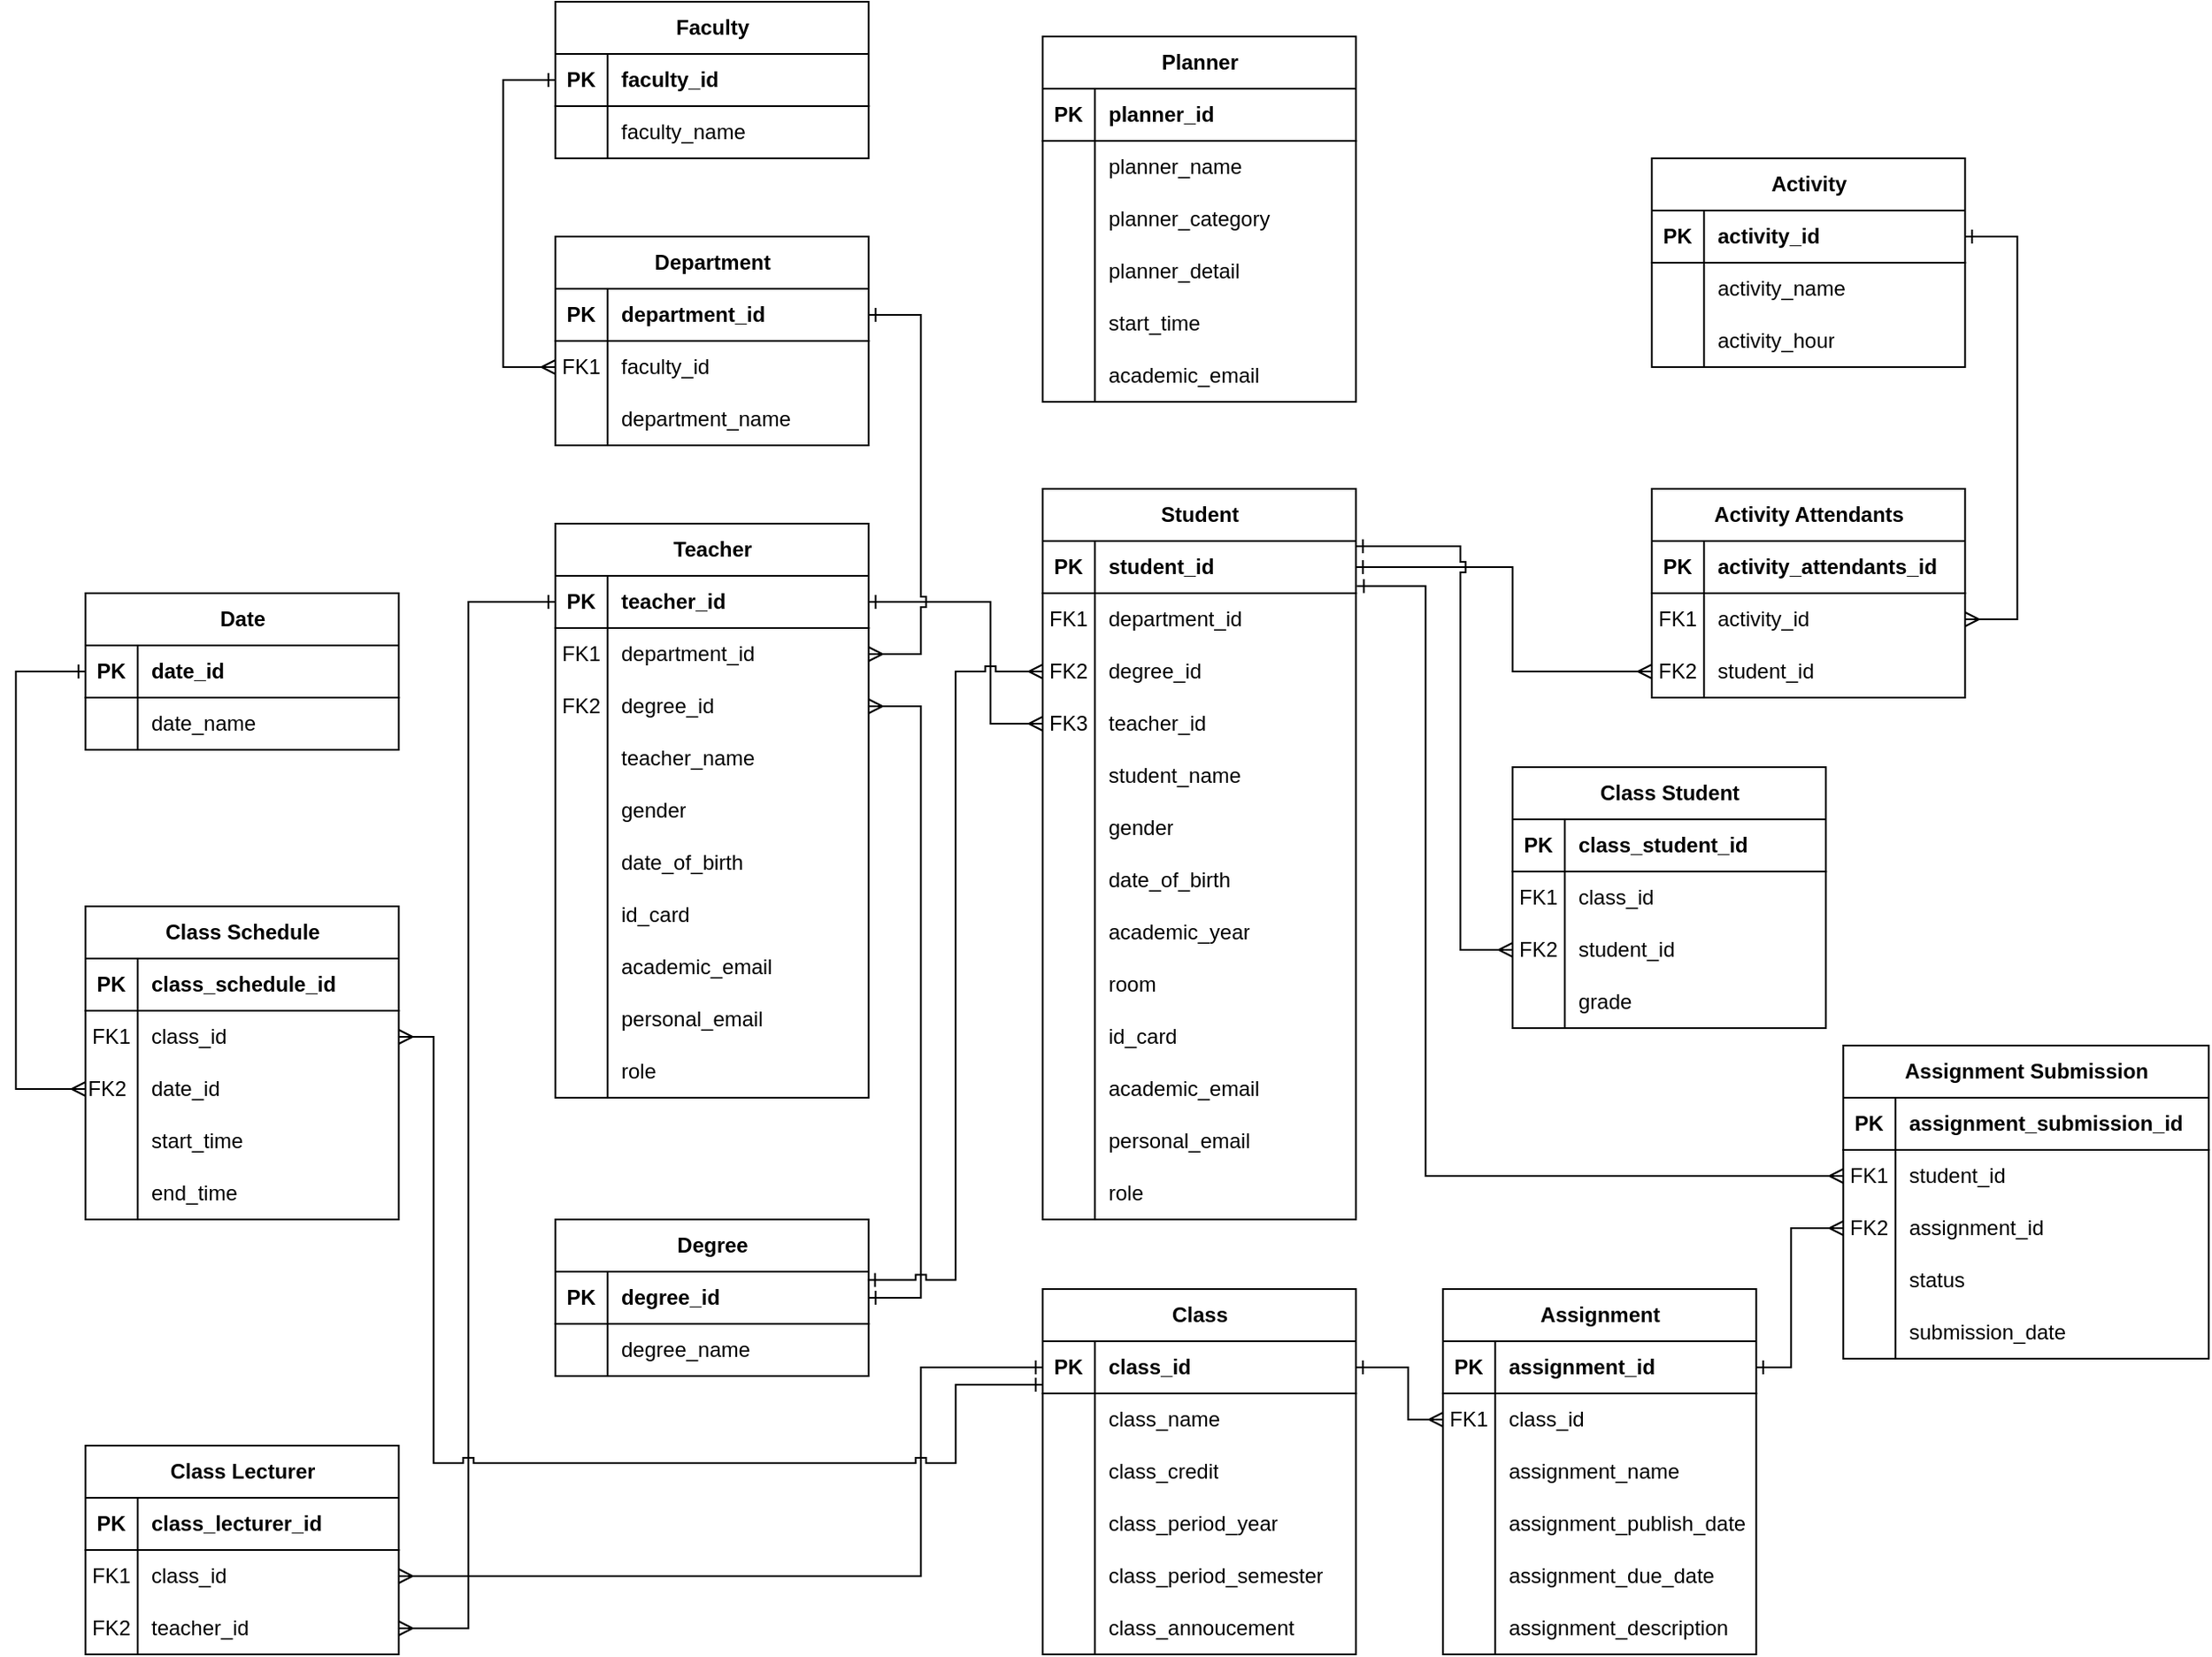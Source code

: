 <mxfile version="22.1.5" type="github">
  <diagram name="Page-1" id="e56a1550-8fbb-45ad-956c-1786394a9013">
    <mxGraphModel dx="1687" dy="878" grid="1" gridSize="10" guides="1" tooltips="1" connect="1" arrows="1" fold="1" page="1" pageScale="1" pageWidth="1100" pageHeight="850" background="none" math="0" shadow="0">
      <root>
        <mxCell id="0" />
        <mxCell id="1" parent="0" />
        <mxCell id="m6gP7A3dnEfIh3Hlg4Pt-56" value="Degree" style="shape=table;startSize=30;container=1;collapsible=1;childLayout=tableLayout;fixedRows=1;rowLines=0;fontStyle=1;align=center;resizeLast=1;html=1;" parent="1" vertex="1">
          <mxGeometry x="780.14" y="1080" width="180" height="90" as="geometry" />
        </mxCell>
        <mxCell id="m6gP7A3dnEfIh3Hlg4Pt-57" value="" style="shape=tableRow;horizontal=0;startSize=0;swimlaneHead=0;swimlaneBody=0;fillColor=none;collapsible=0;dropTarget=0;points=[[0,0.5],[1,0.5]];portConstraint=eastwest;top=0;left=0;right=0;bottom=1;" parent="m6gP7A3dnEfIh3Hlg4Pt-56" vertex="1">
          <mxGeometry y="30" width="180" height="30" as="geometry" />
        </mxCell>
        <mxCell id="m6gP7A3dnEfIh3Hlg4Pt-58" value="PK" style="shape=partialRectangle;connectable=0;fillColor=none;top=0;left=0;bottom=0;right=0;fontStyle=1;overflow=hidden;whiteSpace=wrap;html=1;" parent="m6gP7A3dnEfIh3Hlg4Pt-57" vertex="1">
          <mxGeometry width="30" height="30" as="geometry">
            <mxRectangle width="30" height="30" as="alternateBounds" />
          </mxGeometry>
        </mxCell>
        <mxCell id="m6gP7A3dnEfIh3Hlg4Pt-59" value="degree_id" style="shape=partialRectangle;connectable=0;fillColor=none;top=0;left=0;bottom=0;right=0;align=left;spacingLeft=6;fontStyle=1;overflow=hidden;whiteSpace=wrap;html=1;" parent="m6gP7A3dnEfIh3Hlg4Pt-57" vertex="1">
          <mxGeometry x="30" width="150" height="30" as="geometry">
            <mxRectangle width="150" height="30" as="alternateBounds" />
          </mxGeometry>
        </mxCell>
        <mxCell id="m6gP7A3dnEfIh3Hlg4Pt-60" value="" style="shape=tableRow;horizontal=0;startSize=0;swimlaneHead=0;swimlaneBody=0;fillColor=none;collapsible=0;dropTarget=0;points=[[0,0.5],[1,0.5]];portConstraint=eastwest;top=0;left=0;right=0;bottom=0;" parent="m6gP7A3dnEfIh3Hlg4Pt-56" vertex="1">
          <mxGeometry y="60" width="180" height="30" as="geometry" />
        </mxCell>
        <mxCell id="m6gP7A3dnEfIh3Hlg4Pt-61" value="" style="shape=partialRectangle;connectable=0;fillColor=none;top=0;left=0;bottom=0;right=0;editable=1;overflow=hidden;whiteSpace=wrap;html=1;" parent="m6gP7A3dnEfIh3Hlg4Pt-60" vertex="1">
          <mxGeometry width="30" height="30" as="geometry">
            <mxRectangle width="30" height="30" as="alternateBounds" />
          </mxGeometry>
        </mxCell>
        <mxCell id="m6gP7A3dnEfIh3Hlg4Pt-62" value="degree_name" style="shape=partialRectangle;connectable=0;fillColor=none;top=0;left=0;bottom=0;right=0;align=left;spacingLeft=6;overflow=hidden;whiteSpace=wrap;html=1;" parent="m6gP7A3dnEfIh3Hlg4Pt-60" vertex="1">
          <mxGeometry x="30" width="150" height="30" as="geometry">
            <mxRectangle width="150" height="30" as="alternateBounds" />
          </mxGeometry>
        </mxCell>
        <mxCell id="m6gP7A3dnEfIh3Hlg4Pt-64" value="Department" style="shape=table;startSize=30;container=1;collapsible=1;childLayout=tableLayout;fixedRows=1;rowLines=0;fontStyle=1;align=center;resizeLast=1;html=1;" parent="1" vertex="1">
          <mxGeometry x="780.14" y="515" width="180" height="120" as="geometry" />
        </mxCell>
        <mxCell id="m6gP7A3dnEfIh3Hlg4Pt-65" value="" style="shape=tableRow;horizontal=0;startSize=0;swimlaneHead=0;swimlaneBody=0;fillColor=none;collapsible=0;dropTarget=0;points=[[0,0.5],[1,0.5]];portConstraint=eastwest;top=0;left=0;right=0;bottom=1;" parent="m6gP7A3dnEfIh3Hlg4Pt-64" vertex="1">
          <mxGeometry y="30" width="180" height="30" as="geometry" />
        </mxCell>
        <mxCell id="m6gP7A3dnEfIh3Hlg4Pt-66" value="PK" style="shape=partialRectangle;connectable=0;fillColor=none;top=0;left=0;bottom=0;right=0;fontStyle=1;overflow=hidden;whiteSpace=wrap;html=1;" parent="m6gP7A3dnEfIh3Hlg4Pt-65" vertex="1">
          <mxGeometry width="30" height="30" as="geometry">
            <mxRectangle width="30" height="30" as="alternateBounds" />
          </mxGeometry>
        </mxCell>
        <mxCell id="m6gP7A3dnEfIh3Hlg4Pt-67" value="department_id" style="shape=partialRectangle;connectable=0;fillColor=none;top=0;left=0;bottom=0;right=0;align=left;spacingLeft=6;fontStyle=1;overflow=hidden;whiteSpace=wrap;html=1;" parent="m6gP7A3dnEfIh3Hlg4Pt-65" vertex="1">
          <mxGeometry x="30" width="150" height="30" as="geometry">
            <mxRectangle width="150" height="30" as="alternateBounds" />
          </mxGeometry>
        </mxCell>
        <mxCell id="m6gP7A3dnEfIh3Hlg4Pt-71" value="" style="shape=tableRow;horizontal=0;startSize=0;swimlaneHead=0;swimlaneBody=0;fillColor=none;collapsible=0;dropTarget=0;points=[[0,0.5],[1,0.5]];portConstraint=eastwest;top=0;left=0;right=0;bottom=0;" parent="m6gP7A3dnEfIh3Hlg4Pt-64" vertex="1">
          <mxGeometry y="60" width="180" height="30" as="geometry" />
        </mxCell>
        <mxCell id="m6gP7A3dnEfIh3Hlg4Pt-72" value="FK1" style="shape=partialRectangle;connectable=0;fillColor=none;top=0;left=0;bottom=0;right=0;editable=1;overflow=hidden;whiteSpace=wrap;html=1;" parent="m6gP7A3dnEfIh3Hlg4Pt-71" vertex="1">
          <mxGeometry width="30" height="30" as="geometry">
            <mxRectangle width="30" height="30" as="alternateBounds" />
          </mxGeometry>
        </mxCell>
        <mxCell id="m6gP7A3dnEfIh3Hlg4Pt-73" value="faculty_id" style="shape=partialRectangle;connectable=0;fillColor=none;top=0;left=0;bottom=0;right=0;align=left;spacingLeft=6;overflow=hidden;whiteSpace=wrap;html=1;" parent="m6gP7A3dnEfIh3Hlg4Pt-71" vertex="1">
          <mxGeometry x="30" width="150" height="30" as="geometry">
            <mxRectangle width="150" height="30" as="alternateBounds" />
          </mxGeometry>
        </mxCell>
        <mxCell id="m6gP7A3dnEfIh3Hlg4Pt-68" value="" style="shape=tableRow;horizontal=0;startSize=0;swimlaneHead=0;swimlaneBody=0;fillColor=none;collapsible=0;dropTarget=0;points=[[0,0.5],[1,0.5]];portConstraint=eastwest;top=0;left=0;right=0;bottom=0;" parent="m6gP7A3dnEfIh3Hlg4Pt-64" vertex="1">
          <mxGeometry y="90" width="180" height="30" as="geometry" />
        </mxCell>
        <mxCell id="m6gP7A3dnEfIh3Hlg4Pt-69" value="" style="shape=partialRectangle;connectable=0;fillColor=none;top=0;left=0;bottom=0;right=0;editable=1;overflow=hidden;whiteSpace=wrap;html=1;" parent="m6gP7A3dnEfIh3Hlg4Pt-68" vertex="1">
          <mxGeometry width="30" height="30" as="geometry">
            <mxRectangle width="30" height="30" as="alternateBounds" />
          </mxGeometry>
        </mxCell>
        <mxCell id="m6gP7A3dnEfIh3Hlg4Pt-70" value="department_name" style="shape=partialRectangle;connectable=0;fillColor=none;top=0;left=0;bottom=0;right=0;align=left;spacingLeft=6;overflow=hidden;whiteSpace=wrap;html=1;" parent="m6gP7A3dnEfIh3Hlg4Pt-68" vertex="1">
          <mxGeometry x="30" width="150" height="30" as="geometry">
            <mxRectangle width="150" height="30" as="alternateBounds" />
          </mxGeometry>
        </mxCell>
        <mxCell id="m6gP7A3dnEfIh3Hlg4Pt-89" value="Faculty" style="shape=table;startSize=30;container=1;collapsible=1;childLayout=tableLayout;fixedRows=1;rowLines=0;fontStyle=1;align=center;resizeLast=1;html=1;" parent="1" vertex="1">
          <mxGeometry x="780.14" y="380" width="180" height="90" as="geometry" />
        </mxCell>
        <mxCell id="m6gP7A3dnEfIh3Hlg4Pt-90" value="" style="shape=tableRow;horizontal=0;startSize=0;swimlaneHead=0;swimlaneBody=0;fillColor=none;collapsible=0;dropTarget=0;points=[[0,0.5],[1,0.5]];portConstraint=eastwest;top=0;left=0;right=0;bottom=1;" parent="m6gP7A3dnEfIh3Hlg4Pt-89" vertex="1">
          <mxGeometry y="30" width="180" height="30" as="geometry" />
        </mxCell>
        <mxCell id="m6gP7A3dnEfIh3Hlg4Pt-91" value="PK" style="shape=partialRectangle;connectable=0;fillColor=none;top=0;left=0;bottom=0;right=0;fontStyle=1;overflow=hidden;whiteSpace=wrap;html=1;" parent="m6gP7A3dnEfIh3Hlg4Pt-90" vertex="1">
          <mxGeometry width="30" height="30" as="geometry">
            <mxRectangle width="30" height="30" as="alternateBounds" />
          </mxGeometry>
        </mxCell>
        <mxCell id="m6gP7A3dnEfIh3Hlg4Pt-92" value="faculty_id" style="shape=partialRectangle;connectable=0;fillColor=none;top=0;left=0;bottom=0;right=0;align=left;spacingLeft=6;fontStyle=1;overflow=hidden;whiteSpace=wrap;html=1;" parent="m6gP7A3dnEfIh3Hlg4Pt-90" vertex="1">
          <mxGeometry x="30" width="150" height="30" as="geometry">
            <mxRectangle width="150" height="30" as="alternateBounds" />
          </mxGeometry>
        </mxCell>
        <mxCell id="m6gP7A3dnEfIh3Hlg4Pt-96" value="" style="shape=tableRow;horizontal=0;startSize=0;swimlaneHead=0;swimlaneBody=0;fillColor=none;collapsible=0;dropTarget=0;points=[[0,0.5],[1,0.5]];portConstraint=eastwest;top=0;left=0;right=0;bottom=0;" parent="m6gP7A3dnEfIh3Hlg4Pt-89" vertex="1">
          <mxGeometry y="60" width="180" height="30" as="geometry" />
        </mxCell>
        <mxCell id="m6gP7A3dnEfIh3Hlg4Pt-97" value="" style="shape=partialRectangle;connectable=0;fillColor=none;top=0;left=0;bottom=0;right=0;editable=1;overflow=hidden;whiteSpace=wrap;html=1;" parent="m6gP7A3dnEfIh3Hlg4Pt-96" vertex="1">
          <mxGeometry width="30" height="30" as="geometry">
            <mxRectangle width="30" height="30" as="alternateBounds" />
          </mxGeometry>
        </mxCell>
        <mxCell id="m6gP7A3dnEfIh3Hlg4Pt-98" value="faculty_name" style="shape=partialRectangle;connectable=0;fillColor=none;top=0;left=0;bottom=0;right=0;align=left;spacingLeft=6;overflow=hidden;whiteSpace=wrap;html=1;" parent="m6gP7A3dnEfIh3Hlg4Pt-96" vertex="1">
          <mxGeometry x="30" width="150" height="30" as="geometry">
            <mxRectangle width="150" height="30" as="alternateBounds" />
          </mxGeometry>
        </mxCell>
        <mxCell id="m6gP7A3dnEfIh3Hlg4Pt-5" value="Student" style="shape=table;startSize=30;container=1;collapsible=1;childLayout=tableLayout;fixedRows=1;rowLines=0;fontStyle=1;align=center;resizeLast=1;html=1;" parent="1" vertex="1">
          <mxGeometry x="1060.14" y="660" width="180" height="420" as="geometry" />
        </mxCell>
        <mxCell id="m6gP7A3dnEfIh3Hlg4Pt-6" value="" style="shape=tableRow;horizontal=0;startSize=0;swimlaneHead=0;swimlaneBody=0;fillColor=none;collapsible=0;dropTarget=0;points=[[0,0.5],[1,0.5]];portConstraint=eastwest;top=0;left=0;right=0;bottom=1;" parent="m6gP7A3dnEfIh3Hlg4Pt-5" vertex="1">
          <mxGeometry y="30" width="180" height="30" as="geometry" />
        </mxCell>
        <mxCell id="m6gP7A3dnEfIh3Hlg4Pt-7" value="PK" style="shape=partialRectangle;connectable=0;fillColor=none;top=0;left=0;bottom=0;right=0;fontStyle=1;overflow=hidden;whiteSpace=wrap;html=1;" parent="m6gP7A3dnEfIh3Hlg4Pt-6" vertex="1">
          <mxGeometry width="30" height="30" as="geometry">
            <mxRectangle width="30" height="30" as="alternateBounds" />
          </mxGeometry>
        </mxCell>
        <mxCell id="m6gP7A3dnEfIh3Hlg4Pt-8" value="student_id" style="shape=partialRectangle;connectable=0;fillColor=none;top=0;left=0;bottom=0;right=0;align=left;spacingLeft=6;fontStyle=1;overflow=hidden;whiteSpace=wrap;html=1;" parent="m6gP7A3dnEfIh3Hlg4Pt-6" vertex="1">
          <mxGeometry x="30" width="150" height="30" as="geometry">
            <mxRectangle width="150" height="30" as="alternateBounds" />
          </mxGeometry>
        </mxCell>
        <mxCell id="m6gP7A3dnEfIh3Hlg4Pt-50" value="" style="shape=tableRow;horizontal=0;startSize=0;swimlaneHead=0;swimlaneBody=0;fillColor=none;collapsible=0;dropTarget=0;points=[[0,0.5],[1,0.5]];portConstraint=eastwest;top=0;left=0;right=0;bottom=0;" parent="m6gP7A3dnEfIh3Hlg4Pt-5" vertex="1">
          <mxGeometry y="60" width="180" height="30" as="geometry" />
        </mxCell>
        <mxCell id="m6gP7A3dnEfIh3Hlg4Pt-51" value="FK1" style="shape=partialRectangle;connectable=0;fillColor=none;top=0;left=0;bottom=0;right=0;editable=1;overflow=hidden;whiteSpace=wrap;html=1;" parent="m6gP7A3dnEfIh3Hlg4Pt-50" vertex="1">
          <mxGeometry width="30" height="30" as="geometry">
            <mxRectangle width="30" height="30" as="alternateBounds" />
          </mxGeometry>
        </mxCell>
        <mxCell id="m6gP7A3dnEfIh3Hlg4Pt-52" value="department_id" style="shape=partialRectangle;connectable=0;fillColor=none;top=0;left=0;bottom=0;right=0;align=left;spacingLeft=6;overflow=hidden;whiteSpace=wrap;html=1;" parent="m6gP7A3dnEfIh3Hlg4Pt-50" vertex="1">
          <mxGeometry x="30" width="150" height="30" as="geometry">
            <mxRectangle width="150" height="30" as="alternateBounds" />
          </mxGeometry>
        </mxCell>
        <mxCell id="m6gP7A3dnEfIh3Hlg4Pt-53" value="" style="shape=tableRow;horizontal=0;startSize=0;swimlaneHead=0;swimlaneBody=0;fillColor=none;collapsible=0;dropTarget=0;points=[[0,0.5],[1,0.5]];portConstraint=eastwest;top=0;left=0;right=0;bottom=0;" parent="m6gP7A3dnEfIh3Hlg4Pt-5" vertex="1">
          <mxGeometry y="90" width="180" height="30" as="geometry" />
        </mxCell>
        <mxCell id="m6gP7A3dnEfIh3Hlg4Pt-54" value="FK2" style="shape=partialRectangle;connectable=0;fillColor=none;top=0;left=0;bottom=0;right=0;editable=1;overflow=hidden;whiteSpace=wrap;html=1;" parent="m6gP7A3dnEfIh3Hlg4Pt-53" vertex="1">
          <mxGeometry width="30" height="30" as="geometry">
            <mxRectangle width="30" height="30" as="alternateBounds" />
          </mxGeometry>
        </mxCell>
        <mxCell id="m6gP7A3dnEfIh3Hlg4Pt-55" value="degree_id" style="shape=partialRectangle;connectable=0;fillColor=none;top=0;left=0;bottom=0;right=0;align=left;spacingLeft=6;overflow=hidden;whiteSpace=wrap;html=1;" parent="m6gP7A3dnEfIh3Hlg4Pt-53" vertex="1">
          <mxGeometry x="30" width="150" height="30" as="geometry">
            <mxRectangle width="150" height="30" as="alternateBounds" />
          </mxGeometry>
        </mxCell>
        <mxCell id="m6gP7A3dnEfIh3Hlg4Pt-77" value="" style="shape=tableRow;horizontal=0;startSize=0;swimlaneHead=0;swimlaneBody=0;fillColor=none;collapsible=0;dropTarget=0;points=[[0,0.5],[1,0.5]];portConstraint=eastwest;top=0;left=0;right=0;bottom=0;" parent="m6gP7A3dnEfIh3Hlg4Pt-5" vertex="1">
          <mxGeometry y="120" width="180" height="30" as="geometry" />
        </mxCell>
        <mxCell id="m6gP7A3dnEfIh3Hlg4Pt-78" value="FK3" style="shape=partialRectangle;connectable=0;fillColor=none;top=0;left=0;bottom=0;right=0;editable=1;overflow=hidden;whiteSpace=wrap;html=1;" parent="m6gP7A3dnEfIh3Hlg4Pt-77" vertex="1">
          <mxGeometry width="30" height="30" as="geometry">
            <mxRectangle width="30" height="30" as="alternateBounds" />
          </mxGeometry>
        </mxCell>
        <mxCell id="m6gP7A3dnEfIh3Hlg4Pt-79" value="teacher_id" style="shape=partialRectangle;connectable=0;fillColor=none;top=0;left=0;bottom=0;right=0;align=left;spacingLeft=6;overflow=hidden;whiteSpace=wrap;html=1;" parent="m6gP7A3dnEfIh3Hlg4Pt-77" vertex="1">
          <mxGeometry x="30" width="150" height="30" as="geometry">
            <mxRectangle width="150" height="30" as="alternateBounds" />
          </mxGeometry>
        </mxCell>
        <mxCell id="m6gP7A3dnEfIh3Hlg4Pt-9" value="" style="shape=tableRow;horizontal=0;startSize=0;swimlaneHead=0;swimlaneBody=0;fillColor=none;collapsible=0;dropTarget=0;points=[[0,0.5],[1,0.5]];portConstraint=eastwest;top=0;left=0;right=0;bottom=0;" parent="m6gP7A3dnEfIh3Hlg4Pt-5" vertex="1">
          <mxGeometry y="150" width="180" height="30" as="geometry" />
        </mxCell>
        <mxCell id="m6gP7A3dnEfIh3Hlg4Pt-10" value="" style="shape=partialRectangle;connectable=0;fillColor=none;top=0;left=0;bottom=0;right=0;editable=1;overflow=hidden;whiteSpace=wrap;html=1;" parent="m6gP7A3dnEfIh3Hlg4Pt-9" vertex="1">
          <mxGeometry width="30" height="30" as="geometry">
            <mxRectangle width="30" height="30" as="alternateBounds" />
          </mxGeometry>
        </mxCell>
        <mxCell id="m6gP7A3dnEfIh3Hlg4Pt-11" value="student_name" style="shape=partialRectangle;connectable=0;fillColor=none;top=0;left=0;bottom=0;right=0;align=left;spacingLeft=6;overflow=hidden;whiteSpace=wrap;html=1;" parent="m6gP7A3dnEfIh3Hlg4Pt-9" vertex="1">
          <mxGeometry x="30" width="150" height="30" as="geometry">
            <mxRectangle width="150" height="30" as="alternateBounds" />
          </mxGeometry>
        </mxCell>
        <mxCell id="m6gP7A3dnEfIh3Hlg4Pt-12" value="" style="shape=tableRow;horizontal=0;startSize=0;swimlaneHead=0;swimlaneBody=0;fillColor=none;collapsible=0;dropTarget=0;points=[[0,0.5],[1,0.5]];portConstraint=eastwest;top=0;left=0;right=0;bottom=0;" parent="m6gP7A3dnEfIh3Hlg4Pt-5" vertex="1">
          <mxGeometry y="180" width="180" height="30" as="geometry" />
        </mxCell>
        <mxCell id="m6gP7A3dnEfIh3Hlg4Pt-13" value="" style="shape=partialRectangle;connectable=0;fillColor=none;top=0;left=0;bottom=0;right=0;editable=1;overflow=hidden;whiteSpace=wrap;html=1;" parent="m6gP7A3dnEfIh3Hlg4Pt-12" vertex="1">
          <mxGeometry width="30" height="30" as="geometry">
            <mxRectangle width="30" height="30" as="alternateBounds" />
          </mxGeometry>
        </mxCell>
        <mxCell id="m6gP7A3dnEfIh3Hlg4Pt-14" value="gender" style="shape=partialRectangle;connectable=0;fillColor=none;top=0;left=0;bottom=0;right=0;align=left;spacingLeft=6;overflow=hidden;whiteSpace=wrap;html=1;" parent="m6gP7A3dnEfIh3Hlg4Pt-12" vertex="1">
          <mxGeometry x="30" width="150" height="30" as="geometry">
            <mxRectangle width="150" height="30" as="alternateBounds" />
          </mxGeometry>
        </mxCell>
        <mxCell id="m6gP7A3dnEfIh3Hlg4Pt-74" value="" style="shape=tableRow;horizontal=0;startSize=0;swimlaneHead=0;swimlaneBody=0;fillColor=none;collapsible=0;dropTarget=0;points=[[0,0.5],[1,0.5]];portConstraint=eastwest;top=0;left=0;right=0;bottom=0;" parent="m6gP7A3dnEfIh3Hlg4Pt-5" vertex="1">
          <mxGeometry y="210" width="180" height="30" as="geometry" />
        </mxCell>
        <mxCell id="m6gP7A3dnEfIh3Hlg4Pt-75" value="" style="shape=partialRectangle;connectable=0;fillColor=none;top=0;left=0;bottom=0;right=0;editable=1;overflow=hidden;whiteSpace=wrap;html=1;" parent="m6gP7A3dnEfIh3Hlg4Pt-74" vertex="1">
          <mxGeometry width="30" height="30" as="geometry">
            <mxRectangle width="30" height="30" as="alternateBounds" />
          </mxGeometry>
        </mxCell>
        <mxCell id="m6gP7A3dnEfIh3Hlg4Pt-76" value="date_of_birth" style="shape=partialRectangle;connectable=0;fillColor=none;top=0;left=0;bottom=0;right=0;align=left;spacingLeft=6;overflow=hidden;whiteSpace=wrap;html=1;" parent="m6gP7A3dnEfIh3Hlg4Pt-74" vertex="1">
          <mxGeometry x="30" width="150" height="30" as="geometry">
            <mxRectangle width="150" height="30" as="alternateBounds" />
          </mxGeometry>
        </mxCell>
        <mxCell id="m6gP7A3dnEfIh3Hlg4Pt-37" value="" style="shape=tableRow;horizontal=0;startSize=0;swimlaneHead=0;swimlaneBody=0;fillColor=none;collapsible=0;dropTarget=0;points=[[0,0.5],[1,0.5]];portConstraint=eastwest;top=0;left=0;right=0;bottom=0;" parent="m6gP7A3dnEfIh3Hlg4Pt-5" vertex="1">
          <mxGeometry y="240" width="180" height="30" as="geometry" />
        </mxCell>
        <mxCell id="m6gP7A3dnEfIh3Hlg4Pt-38" value="" style="shape=partialRectangle;connectable=0;fillColor=none;top=0;left=0;bottom=0;right=0;editable=1;overflow=hidden;whiteSpace=wrap;html=1;" parent="m6gP7A3dnEfIh3Hlg4Pt-37" vertex="1">
          <mxGeometry width="30" height="30" as="geometry">
            <mxRectangle width="30" height="30" as="alternateBounds" />
          </mxGeometry>
        </mxCell>
        <mxCell id="m6gP7A3dnEfIh3Hlg4Pt-39" value="academic_year" style="shape=partialRectangle;connectable=0;fillColor=none;top=0;left=0;bottom=0;right=0;align=left;spacingLeft=6;overflow=hidden;whiteSpace=wrap;html=1;" parent="m6gP7A3dnEfIh3Hlg4Pt-37" vertex="1">
          <mxGeometry x="30" width="150" height="30" as="geometry">
            <mxRectangle width="150" height="30" as="alternateBounds" />
          </mxGeometry>
        </mxCell>
        <mxCell id="m6gP7A3dnEfIh3Hlg4Pt-47" value="" style="shape=tableRow;horizontal=0;startSize=0;swimlaneHead=0;swimlaneBody=0;fillColor=none;collapsible=0;dropTarget=0;points=[[0,0.5],[1,0.5]];portConstraint=eastwest;top=0;left=0;right=0;bottom=0;" parent="m6gP7A3dnEfIh3Hlg4Pt-5" vertex="1">
          <mxGeometry y="270" width="180" height="30" as="geometry" />
        </mxCell>
        <mxCell id="m6gP7A3dnEfIh3Hlg4Pt-48" value="" style="shape=partialRectangle;connectable=0;fillColor=none;top=0;left=0;bottom=0;right=0;editable=1;overflow=hidden;whiteSpace=wrap;html=1;" parent="m6gP7A3dnEfIh3Hlg4Pt-47" vertex="1">
          <mxGeometry width="30" height="30" as="geometry">
            <mxRectangle width="30" height="30" as="alternateBounds" />
          </mxGeometry>
        </mxCell>
        <mxCell id="m6gP7A3dnEfIh3Hlg4Pt-49" value="room" style="shape=partialRectangle;connectable=0;fillColor=none;top=0;left=0;bottom=0;right=0;align=left;spacingLeft=6;overflow=hidden;whiteSpace=wrap;html=1;" parent="m6gP7A3dnEfIh3Hlg4Pt-47" vertex="1">
          <mxGeometry x="30" width="150" height="30" as="geometry">
            <mxRectangle width="150" height="30" as="alternateBounds" />
          </mxGeometry>
        </mxCell>
        <mxCell id="m6gP7A3dnEfIh3Hlg4Pt-80" value="" style="shape=tableRow;horizontal=0;startSize=0;swimlaneHead=0;swimlaneBody=0;fillColor=none;collapsible=0;dropTarget=0;points=[[0,0.5],[1,0.5]];portConstraint=eastwest;top=0;left=0;right=0;bottom=0;" parent="m6gP7A3dnEfIh3Hlg4Pt-5" vertex="1">
          <mxGeometry y="300" width="180" height="30" as="geometry" />
        </mxCell>
        <mxCell id="m6gP7A3dnEfIh3Hlg4Pt-81" value="" style="shape=partialRectangle;connectable=0;fillColor=none;top=0;left=0;bottom=0;right=0;editable=1;overflow=hidden;whiteSpace=wrap;html=1;" parent="m6gP7A3dnEfIh3Hlg4Pt-80" vertex="1">
          <mxGeometry width="30" height="30" as="geometry">
            <mxRectangle width="30" height="30" as="alternateBounds" />
          </mxGeometry>
        </mxCell>
        <mxCell id="m6gP7A3dnEfIh3Hlg4Pt-82" value="id_card" style="shape=partialRectangle;connectable=0;fillColor=none;top=0;left=0;bottom=0;right=0;align=left;spacingLeft=6;overflow=hidden;whiteSpace=wrap;html=1;" parent="m6gP7A3dnEfIh3Hlg4Pt-80" vertex="1">
          <mxGeometry x="30" width="150" height="30" as="geometry">
            <mxRectangle width="150" height="30" as="alternateBounds" />
          </mxGeometry>
        </mxCell>
        <mxCell id="m6gP7A3dnEfIh3Hlg4Pt-83" value="" style="shape=tableRow;horizontal=0;startSize=0;swimlaneHead=0;swimlaneBody=0;fillColor=none;collapsible=0;dropTarget=0;points=[[0,0.5],[1,0.5]];portConstraint=eastwest;top=0;left=0;right=0;bottom=0;" parent="m6gP7A3dnEfIh3Hlg4Pt-5" vertex="1">
          <mxGeometry y="330" width="180" height="30" as="geometry" />
        </mxCell>
        <mxCell id="m6gP7A3dnEfIh3Hlg4Pt-84" value="" style="shape=partialRectangle;connectable=0;fillColor=none;top=0;left=0;bottom=0;right=0;editable=1;overflow=hidden;whiteSpace=wrap;html=1;" parent="m6gP7A3dnEfIh3Hlg4Pt-83" vertex="1">
          <mxGeometry width="30" height="30" as="geometry">
            <mxRectangle width="30" height="30" as="alternateBounds" />
          </mxGeometry>
        </mxCell>
        <mxCell id="m6gP7A3dnEfIh3Hlg4Pt-85" value="academic_email" style="shape=partialRectangle;connectable=0;fillColor=none;top=0;left=0;bottom=0;right=0;align=left;spacingLeft=6;overflow=hidden;whiteSpace=wrap;html=1;" parent="m6gP7A3dnEfIh3Hlg4Pt-83" vertex="1">
          <mxGeometry x="30" width="150" height="30" as="geometry">
            <mxRectangle width="150" height="30" as="alternateBounds" />
          </mxGeometry>
        </mxCell>
        <mxCell id="m6gP7A3dnEfIh3Hlg4Pt-86" value="" style="shape=tableRow;horizontal=0;startSize=0;swimlaneHead=0;swimlaneBody=0;fillColor=none;collapsible=0;dropTarget=0;points=[[0,0.5],[1,0.5]];portConstraint=eastwest;top=0;left=0;right=0;bottom=0;" parent="m6gP7A3dnEfIh3Hlg4Pt-5" vertex="1">
          <mxGeometry y="360" width="180" height="30" as="geometry" />
        </mxCell>
        <mxCell id="m6gP7A3dnEfIh3Hlg4Pt-87" value="" style="shape=partialRectangle;connectable=0;fillColor=none;top=0;left=0;bottom=0;right=0;editable=1;overflow=hidden;whiteSpace=wrap;html=1;" parent="m6gP7A3dnEfIh3Hlg4Pt-86" vertex="1">
          <mxGeometry width="30" height="30" as="geometry">
            <mxRectangle width="30" height="30" as="alternateBounds" />
          </mxGeometry>
        </mxCell>
        <mxCell id="m6gP7A3dnEfIh3Hlg4Pt-88" value="personal_email" style="shape=partialRectangle;connectable=0;fillColor=none;top=0;left=0;bottom=0;right=0;align=left;spacingLeft=6;overflow=hidden;whiteSpace=wrap;html=1;" parent="m6gP7A3dnEfIh3Hlg4Pt-86" vertex="1">
          <mxGeometry x="30" width="150" height="30" as="geometry">
            <mxRectangle width="150" height="30" as="alternateBounds" />
          </mxGeometry>
        </mxCell>
        <mxCell id="urgRCWneWzSxCsPMKkO_-59" style="shape=tableRow;horizontal=0;startSize=0;swimlaneHead=0;swimlaneBody=0;fillColor=none;collapsible=0;dropTarget=0;points=[[0,0.5],[1,0.5]];portConstraint=eastwest;top=0;left=0;right=0;bottom=0;" vertex="1" parent="m6gP7A3dnEfIh3Hlg4Pt-5">
          <mxGeometry y="390" width="180" height="30" as="geometry" />
        </mxCell>
        <mxCell id="urgRCWneWzSxCsPMKkO_-60" style="shape=partialRectangle;connectable=0;fillColor=none;top=0;left=0;bottom=0;right=0;editable=1;overflow=hidden;whiteSpace=wrap;html=1;" vertex="1" parent="urgRCWneWzSxCsPMKkO_-59">
          <mxGeometry width="30" height="30" as="geometry">
            <mxRectangle width="30" height="30" as="alternateBounds" />
          </mxGeometry>
        </mxCell>
        <mxCell id="urgRCWneWzSxCsPMKkO_-61" value="role" style="shape=partialRectangle;connectable=0;fillColor=none;top=0;left=0;bottom=0;right=0;align=left;spacingLeft=6;overflow=hidden;whiteSpace=wrap;html=1;" vertex="1" parent="urgRCWneWzSxCsPMKkO_-59">
          <mxGeometry x="30" width="150" height="30" as="geometry">
            <mxRectangle width="150" height="30" as="alternateBounds" />
          </mxGeometry>
        </mxCell>
        <mxCell id="ljuAES2_O0YmTqx6M5Dt-1" value="Teacher" style="shape=table;startSize=30;container=1;collapsible=1;childLayout=tableLayout;fixedRows=1;rowLines=0;fontStyle=1;align=center;resizeLast=1;html=1;" parent="1" vertex="1">
          <mxGeometry x="780.14" y="680" width="180" height="330" as="geometry" />
        </mxCell>
        <mxCell id="ljuAES2_O0YmTqx6M5Dt-2" value="" style="shape=tableRow;horizontal=0;startSize=0;swimlaneHead=0;swimlaneBody=0;fillColor=none;collapsible=0;dropTarget=0;points=[[0,0.5],[1,0.5]];portConstraint=eastwest;top=0;left=0;right=0;bottom=1;" parent="ljuAES2_O0YmTqx6M5Dt-1" vertex="1">
          <mxGeometry y="30" width="180" height="30" as="geometry" />
        </mxCell>
        <mxCell id="ljuAES2_O0YmTqx6M5Dt-3" value="PK" style="shape=partialRectangle;connectable=0;fillColor=none;top=0;left=0;bottom=0;right=0;fontStyle=1;overflow=hidden;whiteSpace=wrap;html=1;" parent="ljuAES2_O0YmTqx6M5Dt-2" vertex="1">
          <mxGeometry width="30" height="30" as="geometry">
            <mxRectangle width="30" height="30" as="alternateBounds" />
          </mxGeometry>
        </mxCell>
        <mxCell id="ljuAES2_O0YmTqx6M5Dt-4" value="teacher_id" style="shape=partialRectangle;connectable=0;fillColor=none;top=0;left=0;bottom=0;right=0;align=left;spacingLeft=6;fontStyle=1;overflow=hidden;whiteSpace=wrap;html=1;" parent="ljuAES2_O0YmTqx6M5Dt-2" vertex="1">
          <mxGeometry x="30" width="150" height="30" as="geometry">
            <mxRectangle width="150" height="30" as="alternateBounds" />
          </mxGeometry>
        </mxCell>
        <mxCell id="ljuAES2_O0YmTqx6M5Dt-5" value="" style="shape=tableRow;horizontal=0;startSize=0;swimlaneHead=0;swimlaneBody=0;fillColor=none;collapsible=0;dropTarget=0;points=[[0,0.5],[1,0.5]];portConstraint=eastwest;top=0;left=0;right=0;bottom=0;" parent="ljuAES2_O0YmTqx6M5Dt-1" vertex="1">
          <mxGeometry y="60" width="180" height="30" as="geometry" />
        </mxCell>
        <mxCell id="ljuAES2_O0YmTqx6M5Dt-6" value="FK1" style="shape=partialRectangle;connectable=0;fillColor=none;top=0;left=0;bottom=0;right=0;editable=1;overflow=hidden;whiteSpace=wrap;html=1;" parent="ljuAES2_O0YmTqx6M5Dt-5" vertex="1">
          <mxGeometry width="30" height="30" as="geometry">
            <mxRectangle width="30" height="30" as="alternateBounds" />
          </mxGeometry>
        </mxCell>
        <mxCell id="ljuAES2_O0YmTqx6M5Dt-7" value="department_id" style="shape=partialRectangle;connectable=0;fillColor=none;top=0;left=0;bottom=0;right=0;align=left;spacingLeft=6;overflow=hidden;whiteSpace=wrap;html=1;" parent="ljuAES2_O0YmTqx6M5Dt-5" vertex="1">
          <mxGeometry x="30" width="150" height="30" as="geometry">
            <mxRectangle width="150" height="30" as="alternateBounds" />
          </mxGeometry>
        </mxCell>
        <mxCell id="ljuAES2_O0YmTqx6M5Dt-8" value="" style="shape=tableRow;horizontal=0;startSize=0;swimlaneHead=0;swimlaneBody=0;fillColor=none;collapsible=0;dropTarget=0;points=[[0,0.5],[1,0.5]];portConstraint=eastwest;top=0;left=0;right=0;bottom=0;" parent="ljuAES2_O0YmTqx6M5Dt-1" vertex="1">
          <mxGeometry y="90" width="180" height="30" as="geometry" />
        </mxCell>
        <mxCell id="ljuAES2_O0YmTqx6M5Dt-9" value="FK2" style="shape=partialRectangle;connectable=0;fillColor=none;top=0;left=0;bottom=0;right=0;editable=1;overflow=hidden;whiteSpace=wrap;html=1;" parent="ljuAES2_O0YmTqx6M5Dt-8" vertex="1">
          <mxGeometry width="30" height="30" as="geometry">
            <mxRectangle width="30" height="30" as="alternateBounds" />
          </mxGeometry>
        </mxCell>
        <mxCell id="ljuAES2_O0YmTqx6M5Dt-10" value="degree_id" style="shape=partialRectangle;connectable=0;fillColor=none;top=0;left=0;bottom=0;right=0;align=left;spacingLeft=6;overflow=hidden;whiteSpace=wrap;html=1;" parent="ljuAES2_O0YmTqx6M5Dt-8" vertex="1">
          <mxGeometry x="30" width="150" height="30" as="geometry">
            <mxRectangle width="150" height="30" as="alternateBounds" />
          </mxGeometry>
        </mxCell>
        <mxCell id="ljuAES2_O0YmTqx6M5Dt-17" value="" style="shape=tableRow;horizontal=0;startSize=0;swimlaneHead=0;swimlaneBody=0;fillColor=none;collapsible=0;dropTarget=0;points=[[0,0.5],[1,0.5]];portConstraint=eastwest;top=0;left=0;right=0;bottom=0;" parent="ljuAES2_O0YmTqx6M5Dt-1" vertex="1">
          <mxGeometry y="120" width="180" height="30" as="geometry" />
        </mxCell>
        <mxCell id="ljuAES2_O0YmTqx6M5Dt-18" value="" style="shape=partialRectangle;connectable=0;fillColor=none;top=0;left=0;bottom=0;right=0;editable=1;overflow=hidden;whiteSpace=wrap;html=1;" parent="ljuAES2_O0YmTqx6M5Dt-17" vertex="1">
          <mxGeometry width="30" height="30" as="geometry">
            <mxRectangle width="30" height="30" as="alternateBounds" />
          </mxGeometry>
        </mxCell>
        <mxCell id="ljuAES2_O0YmTqx6M5Dt-19" value="teacher_name" style="shape=partialRectangle;connectable=0;fillColor=none;top=0;left=0;bottom=0;right=0;align=left;spacingLeft=6;overflow=hidden;whiteSpace=wrap;html=1;" parent="ljuAES2_O0YmTqx6M5Dt-17" vertex="1">
          <mxGeometry x="30" width="150" height="30" as="geometry">
            <mxRectangle width="150" height="30" as="alternateBounds" />
          </mxGeometry>
        </mxCell>
        <mxCell id="ljuAES2_O0YmTqx6M5Dt-14" value="" style="shape=tableRow;horizontal=0;startSize=0;swimlaneHead=0;swimlaneBody=0;fillColor=none;collapsible=0;dropTarget=0;points=[[0,0.5],[1,0.5]];portConstraint=eastwest;top=0;left=0;right=0;bottom=0;" parent="ljuAES2_O0YmTqx6M5Dt-1" vertex="1">
          <mxGeometry y="150" width="180" height="30" as="geometry" />
        </mxCell>
        <mxCell id="ljuAES2_O0YmTqx6M5Dt-15" value="" style="shape=partialRectangle;connectable=0;fillColor=none;top=0;left=0;bottom=0;right=0;editable=1;overflow=hidden;whiteSpace=wrap;html=1;" parent="ljuAES2_O0YmTqx6M5Dt-14" vertex="1">
          <mxGeometry width="30" height="30" as="geometry">
            <mxRectangle width="30" height="30" as="alternateBounds" />
          </mxGeometry>
        </mxCell>
        <mxCell id="ljuAES2_O0YmTqx6M5Dt-16" value="gender" style="shape=partialRectangle;connectable=0;fillColor=none;top=0;left=0;bottom=0;right=0;align=left;spacingLeft=6;overflow=hidden;whiteSpace=wrap;html=1;" parent="ljuAES2_O0YmTqx6M5Dt-14" vertex="1">
          <mxGeometry x="30" width="150" height="30" as="geometry">
            <mxRectangle width="150" height="30" as="alternateBounds" />
          </mxGeometry>
        </mxCell>
        <mxCell id="ljuAES2_O0YmTqx6M5Dt-32" value="" style="shape=tableRow;horizontal=0;startSize=0;swimlaneHead=0;swimlaneBody=0;fillColor=none;collapsible=0;dropTarget=0;points=[[0,0.5],[1,0.5]];portConstraint=eastwest;top=0;left=0;right=0;bottom=0;" parent="ljuAES2_O0YmTqx6M5Dt-1" vertex="1">
          <mxGeometry y="180" width="180" height="30" as="geometry" />
        </mxCell>
        <mxCell id="ljuAES2_O0YmTqx6M5Dt-33" value="" style="shape=partialRectangle;connectable=0;fillColor=none;top=0;left=0;bottom=0;right=0;editable=1;overflow=hidden;whiteSpace=wrap;html=1;" parent="ljuAES2_O0YmTqx6M5Dt-32" vertex="1">
          <mxGeometry width="30" height="30" as="geometry">
            <mxRectangle width="30" height="30" as="alternateBounds" />
          </mxGeometry>
        </mxCell>
        <mxCell id="ljuAES2_O0YmTqx6M5Dt-34" value="date_of_birth" style="shape=partialRectangle;connectable=0;fillColor=none;top=0;left=0;bottom=0;right=0;align=left;spacingLeft=6;overflow=hidden;whiteSpace=wrap;html=1;" parent="ljuAES2_O0YmTqx6M5Dt-32" vertex="1">
          <mxGeometry x="30" width="150" height="30" as="geometry">
            <mxRectangle width="150" height="30" as="alternateBounds" />
          </mxGeometry>
        </mxCell>
        <mxCell id="ljuAES2_O0YmTqx6M5Dt-35" value="" style="shape=tableRow;horizontal=0;startSize=0;swimlaneHead=0;swimlaneBody=0;fillColor=none;collapsible=0;dropTarget=0;points=[[0,0.5],[1,0.5]];portConstraint=eastwest;top=0;left=0;right=0;bottom=0;" parent="ljuAES2_O0YmTqx6M5Dt-1" vertex="1">
          <mxGeometry y="210" width="180" height="30" as="geometry" />
        </mxCell>
        <mxCell id="ljuAES2_O0YmTqx6M5Dt-36" value="" style="shape=partialRectangle;connectable=0;fillColor=none;top=0;left=0;bottom=0;right=0;editable=1;overflow=hidden;whiteSpace=wrap;html=1;" parent="ljuAES2_O0YmTqx6M5Dt-35" vertex="1">
          <mxGeometry width="30" height="30" as="geometry">
            <mxRectangle width="30" height="30" as="alternateBounds" />
          </mxGeometry>
        </mxCell>
        <mxCell id="ljuAES2_O0YmTqx6M5Dt-37" value="id_card" style="shape=partialRectangle;connectable=0;fillColor=none;top=0;left=0;bottom=0;right=0;align=left;spacingLeft=6;overflow=hidden;whiteSpace=wrap;html=1;" parent="ljuAES2_O0YmTqx6M5Dt-35" vertex="1">
          <mxGeometry x="30" width="150" height="30" as="geometry">
            <mxRectangle width="150" height="30" as="alternateBounds" />
          </mxGeometry>
        </mxCell>
        <mxCell id="ljuAES2_O0YmTqx6M5Dt-38" value="" style="shape=tableRow;horizontal=0;startSize=0;swimlaneHead=0;swimlaneBody=0;fillColor=none;collapsible=0;dropTarget=0;points=[[0,0.5],[1,0.5]];portConstraint=eastwest;top=0;left=0;right=0;bottom=0;" parent="ljuAES2_O0YmTqx6M5Dt-1" vertex="1">
          <mxGeometry y="240" width="180" height="30" as="geometry" />
        </mxCell>
        <mxCell id="ljuAES2_O0YmTqx6M5Dt-39" value="" style="shape=partialRectangle;connectable=0;fillColor=none;top=0;left=0;bottom=0;right=0;editable=1;overflow=hidden;whiteSpace=wrap;html=1;" parent="ljuAES2_O0YmTqx6M5Dt-38" vertex="1">
          <mxGeometry width="30" height="30" as="geometry">
            <mxRectangle width="30" height="30" as="alternateBounds" />
          </mxGeometry>
        </mxCell>
        <mxCell id="ljuAES2_O0YmTqx6M5Dt-40" value="academic_email" style="shape=partialRectangle;connectable=0;fillColor=none;top=0;left=0;bottom=0;right=0;align=left;spacingLeft=6;overflow=hidden;whiteSpace=wrap;html=1;" parent="ljuAES2_O0YmTqx6M5Dt-38" vertex="1">
          <mxGeometry x="30" width="150" height="30" as="geometry">
            <mxRectangle width="150" height="30" as="alternateBounds" />
          </mxGeometry>
        </mxCell>
        <mxCell id="ljuAES2_O0YmTqx6M5Dt-41" value="" style="shape=tableRow;horizontal=0;startSize=0;swimlaneHead=0;swimlaneBody=0;fillColor=none;collapsible=0;dropTarget=0;points=[[0,0.5],[1,0.5]];portConstraint=eastwest;top=0;left=0;right=0;bottom=0;" parent="ljuAES2_O0YmTqx6M5Dt-1" vertex="1">
          <mxGeometry y="270" width="180" height="30" as="geometry" />
        </mxCell>
        <mxCell id="ljuAES2_O0YmTqx6M5Dt-42" value="" style="shape=partialRectangle;connectable=0;fillColor=none;top=0;left=0;bottom=0;right=0;editable=1;overflow=hidden;whiteSpace=wrap;html=1;" parent="ljuAES2_O0YmTqx6M5Dt-41" vertex="1">
          <mxGeometry width="30" height="30" as="geometry">
            <mxRectangle width="30" height="30" as="alternateBounds" />
          </mxGeometry>
        </mxCell>
        <mxCell id="ljuAES2_O0YmTqx6M5Dt-43" value="personal_email" style="shape=partialRectangle;connectable=0;fillColor=none;top=0;left=0;bottom=0;right=0;align=left;spacingLeft=6;overflow=hidden;whiteSpace=wrap;html=1;" parent="ljuAES2_O0YmTqx6M5Dt-41" vertex="1">
          <mxGeometry x="30" width="150" height="30" as="geometry">
            <mxRectangle width="150" height="30" as="alternateBounds" />
          </mxGeometry>
        </mxCell>
        <mxCell id="urgRCWneWzSxCsPMKkO_-62" style="shape=tableRow;horizontal=0;startSize=0;swimlaneHead=0;swimlaneBody=0;fillColor=none;collapsible=0;dropTarget=0;points=[[0,0.5],[1,0.5]];portConstraint=eastwest;top=0;left=0;right=0;bottom=0;" vertex="1" parent="ljuAES2_O0YmTqx6M5Dt-1">
          <mxGeometry y="300" width="180" height="30" as="geometry" />
        </mxCell>
        <mxCell id="urgRCWneWzSxCsPMKkO_-63" style="shape=partialRectangle;connectable=0;fillColor=none;top=0;left=0;bottom=0;right=0;editable=1;overflow=hidden;whiteSpace=wrap;html=1;" vertex="1" parent="urgRCWneWzSxCsPMKkO_-62">
          <mxGeometry width="30" height="30" as="geometry">
            <mxRectangle width="30" height="30" as="alternateBounds" />
          </mxGeometry>
        </mxCell>
        <mxCell id="urgRCWneWzSxCsPMKkO_-64" value="role" style="shape=partialRectangle;connectable=0;fillColor=none;top=0;left=0;bottom=0;right=0;align=left;spacingLeft=6;overflow=hidden;whiteSpace=wrap;html=1;" vertex="1" parent="urgRCWneWzSxCsPMKkO_-62">
          <mxGeometry x="30" width="150" height="30" as="geometry">
            <mxRectangle width="150" height="30" as="alternateBounds" />
          </mxGeometry>
        </mxCell>
        <mxCell id="ljuAES2_O0YmTqx6M5Dt-44" value="Class" style="shape=table;startSize=30;container=1;collapsible=1;childLayout=tableLayout;fixedRows=1;rowLines=0;fontStyle=1;align=center;resizeLast=1;html=1;" parent="1" vertex="1">
          <mxGeometry x="1060.14" y="1120" width="180" height="210" as="geometry" />
        </mxCell>
        <mxCell id="ljuAES2_O0YmTqx6M5Dt-45" value="" style="shape=tableRow;horizontal=0;startSize=0;swimlaneHead=0;swimlaneBody=0;fillColor=none;collapsible=0;dropTarget=0;points=[[0,0.5],[1,0.5]];portConstraint=eastwest;top=0;left=0;right=0;bottom=1;" parent="ljuAES2_O0YmTqx6M5Dt-44" vertex="1">
          <mxGeometry y="30" width="180" height="30" as="geometry" />
        </mxCell>
        <mxCell id="ljuAES2_O0YmTqx6M5Dt-46" value="PK" style="shape=partialRectangle;connectable=0;fillColor=none;top=0;left=0;bottom=0;right=0;fontStyle=1;overflow=hidden;whiteSpace=wrap;html=1;" parent="ljuAES2_O0YmTqx6M5Dt-45" vertex="1">
          <mxGeometry width="30" height="30" as="geometry">
            <mxRectangle width="30" height="30" as="alternateBounds" />
          </mxGeometry>
        </mxCell>
        <mxCell id="ljuAES2_O0YmTqx6M5Dt-47" value="class_id" style="shape=partialRectangle;connectable=0;fillColor=none;top=0;left=0;bottom=0;right=0;align=left;spacingLeft=6;fontStyle=1;overflow=hidden;whiteSpace=wrap;html=1;" parent="ljuAES2_O0YmTqx6M5Dt-45" vertex="1">
          <mxGeometry x="30" width="150" height="30" as="geometry">
            <mxRectangle width="150" height="30" as="alternateBounds" />
          </mxGeometry>
        </mxCell>
        <mxCell id="ljuAES2_O0YmTqx6M5Dt-92" value="" style="shape=tableRow;horizontal=0;startSize=0;swimlaneHead=0;swimlaneBody=0;fillColor=none;collapsible=0;dropTarget=0;points=[[0,0.5],[1,0.5]];portConstraint=eastwest;top=0;left=0;right=0;bottom=0;" parent="ljuAES2_O0YmTqx6M5Dt-44" vertex="1">
          <mxGeometry y="60" width="180" height="30" as="geometry" />
        </mxCell>
        <mxCell id="ljuAES2_O0YmTqx6M5Dt-93" value="" style="shape=partialRectangle;connectable=0;fillColor=none;top=0;left=0;bottom=0;right=0;editable=1;overflow=hidden;whiteSpace=wrap;html=1;" parent="ljuAES2_O0YmTqx6M5Dt-92" vertex="1">
          <mxGeometry width="30" height="30" as="geometry">
            <mxRectangle width="30" height="30" as="alternateBounds" />
          </mxGeometry>
        </mxCell>
        <mxCell id="ljuAES2_O0YmTqx6M5Dt-94" value="class_name" style="shape=partialRectangle;connectable=0;fillColor=none;top=0;left=0;bottom=0;right=0;align=left;spacingLeft=6;overflow=hidden;whiteSpace=wrap;html=1;" parent="ljuAES2_O0YmTqx6M5Dt-92" vertex="1">
          <mxGeometry x="30" width="150" height="30" as="geometry">
            <mxRectangle width="150" height="30" as="alternateBounds" />
          </mxGeometry>
        </mxCell>
        <mxCell id="ljuAES2_O0YmTqx6M5Dt-131" value="" style="shape=tableRow;horizontal=0;startSize=0;swimlaneHead=0;swimlaneBody=0;fillColor=none;collapsible=0;dropTarget=0;points=[[0,0.5],[1,0.5]];portConstraint=eastwest;top=0;left=0;right=0;bottom=0;" parent="ljuAES2_O0YmTqx6M5Dt-44" vertex="1">
          <mxGeometry y="90" width="180" height="30" as="geometry" />
        </mxCell>
        <mxCell id="ljuAES2_O0YmTqx6M5Dt-132" value="" style="shape=partialRectangle;connectable=0;fillColor=none;top=0;left=0;bottom=0;right=0;editable=1;overflow=hidden;whiteSpace=wrap;html=1;" parent="ljuAES2_O0YmTqx6M5Dt-131" vertex="1">
          <mxGeometry width="30" height="30" as="geometry">
            <mxRectangle width="30" height="30" as="alternateBounds" />
          </mxGeometry>
        </mxCell>
        <mxCell id="ljuAES2_O0YmTqx6M5Dt-133" value="class_credit" style="shape=partialRectangle;connectable=0;fillColor=none;top=0;left=0;bottom=0;right=0;align=left;spacingLeft=6;overflow=hidden;whiteSpace=wrap;html=1;" parent="ljuAES2_O0YmTqx6M5Dt-131" vertex="1">
          <mxGeometry x="30" width="150" height="30" as="geometry">
            <mxRectangle width="150" height="30" as="alternateBounds" />
          </mxGeometry>
        </mxCell>
        <mxCell id="ljuAES2_O0YmTqx6M5Dt-48" value="" style="shape=tableRow;horizontal=0;startSize=0;swimlaneHead=0;swimlaneBody=0;fillColor=none;collapsible=0;dropTarget=0;points=[[0,0.5],[1,0.5]];portConstraint=eastwest;top=0;left=0;right=0;bottom=0;" parent="ljuAES2_O0YmTqx6M5Dt-44" vertex="1">
          <mxGeometry y="120" width="180" height="30" as="geometry" />
        </mxCell>
        <mxCell id="ljuAES2_O0YmTqx6M5Dt-49" value="" style="shape=partialRectangle;connectable=0;fillColor=none;top=0;left=0;bottom=0;right=0;editable=1;overflow=hidden;whiteSpace=wrap;html=1;" parent="ljuAES2_O0YmTqx6M5Dt-48" vertex="1">
          <mxGeometry width="30" height="30" as="geometry">
            <mxRectangle width="30" height="30" as="alternateBounds" />
          </mxGeometry>
        </mxCell>
        <mxCell id="ljuAES2_O0YmTqx6M5Dt-50" value="class_period_year" style="shape=partialRectangle;connectable=0;fillColor=none;top=0;left=0;bottom=0;right=0;align=left;spacingLeft=6;overflow=hidden;whiteSpace=wrap;html=1;" parent="ljuAES2_O0YmTqx6M5Dt-48" vertex="1">
          <mxGeometry x="30" width="150" height="30" as="geometry">
            <mxRectangle width="150" height="30" as="alternateBounds" />
          </mxGeometry>
        </mxCell>
        <mxCell id="urgRCWneWzSxCsPMKkO_-56" style="shape=tableRow;horizontal=0;startSize=0;swimlaneHead=0;swimlaneBody=0;fillColor=none;collapsible=0;dropTarget=0;points=[[0,0.5],[1,0.5]];portConstraint=eastwest;top=0;left=0;right=0;bottom=0;" vertex="1" parent="ljuAES2_O0YmTqx6M5Dt-44">
          <mxGeometry y="150" width="180" height="30" as="geometry" />
        </mxCell>
        <mxCell id="urgRCWneWzSxCsPMKkO_-57" style="shape=partialRectangle;connectable=0;fillColor=none;top=0;left=0;bottom=0;right=0;editable=1;overflow=hidden;whiteSpace=wrap;html=1;" vertex="1" parent="urgRCWneWzSxCsPMKkO_-56">
          <mxGeometry width="30" height="30" as="geometry">
            <mxRectangle width="30" height="30" as="alternateBounds" />
          </mxGeometry>
        </mxCell>
        <mxCell id="urgRCWneWzSxCsPMKkO_-58" value="class_period_semester" style="shape=partialRectangle;connectable=0;fillColor=none;top=0;left=0;bottom=0;right=0;align=left;spacingLeft=6;overflow=hidden;whiteSpace=wrap;html=1;" vertex="1" parent="urgRCWneWzSxCsPMKkO_-56">
          <mxGeometry x="30" width="150" height="30" as="geometry">
            <mxRectangle width="150" height="30" as="alternateBounds" />
          </mxGeometry>
        </mxCell>
        <mxCell id="urgRCWneWzSxCsPMKkO_-53" style="shape=tableRow;horizontal=0;startSize=0;swimlaneHead=0;swimlaneBody=0;fillColor=none;collapsible=0;dropTarget=0;points=[[0,0.5],[1,0.5]];portConstraint=eastwest;top=0;left=0;right=0;bottom=0;" vertex="1" parent="ljuAES2_O0YmTqx6M5Dt-44">
          <mxGeometry y="180" width="180" height="30" as="geometry" />
        </mxCell>
        <mxCell id="urgRCWneWzSxCsPMKkO_-54" style="shape=partialRectangle;connectable=0;fillColor=none;top=0;left=0;bottom=0;right=0;editable=1;overflow=hidden;whiteSpace=wrap;html=1;" vertex="1" parent="urgRCWneWzSxCsPMKkO_-53">
          <mxGeometry width="30" height="30" as="geometry">
            <mxRectangle width="30" height="30" as="alternateBounds" />
          </mxGeometry>
        </mxCell>
        <mxCell id="urgRCWneWzSxCsPMKkO_-55" value="class_annoucement" style="shape=partialRectangle;connectable=0;fillColor=none;top=0;left=0;bottom=0;right=0;align=left;spacingLeft=6;overflow=hidden;whiteSpace=wrap;html=1;" vertex="1" parent="urgRCWneWzSxCsPMKkO_-53">
          <mxGeometry x="30" width="150" height="30" as="geometry">
            <mxRectangle width="150" height="30" as="alternateBounds" />
          </mxGeometry>
        </mxCell>
        <mxCell id="ljuAES2_O0YmTqx6M5Dt-51" value="Class Lecturer" style="shape=table;startSize=30;container=1;collapsible=1;childLayout=tableLayout;fixedRows=1;rowLines=0;fontStyle=1;align=center;resizeLast=1;html=1;" parent="1" vertex="1">
          <mxGeometry x="510.14" y="1210" width="180" height="120" as="geometry" />
        </mxCell>
        <mxCell id="ljuAES2_O0YmTqx6M5Dt-52" value="" style="shape=tableRow;horizontal=0;startSize=0;swimlaneHead=0;swimlaneBody=0;fillColor=none;collapsible=0;dropTarget=0;points=[[0,0.5],[1,0.5]];portConstraint=eastwest;top=0;left=0;right=0;bottom=1;" parent="ljuAES2_O0YmTqx6M5Dt-51" vertex="1">
          <mxGeometry y="30" width="180" height="30" as="geometry" />
        </mxCell>
        <mxCell id="ljuAES2_O0YmTqx6M5Dt-53" value="PK" style="shape=partialRectangle;connectable=0;fillColor=none;top=0;left=0;bottom=0;right=0;fontStyle=1;overflow=hidden;whiteSpace=wrap;html=1;" parent="ljuAES2_O0YmTqx6M5Dt-52" vertex="1">
          <mxGeometry width="30" height="30" as="geometry">
            <mxRectangle width="30" height="30" as="alternateBounds" />
          </mxGeometry>
        </mxCell>
        <mxCell id="ljuAES2_O0YmTqx6M5Dt-54" value="class_lecturer_id" style="shape=partialRectangle;connectable=0;fillColor=none;top=0;left=0;bottom=0;right=0;align=left;spacingLeft=6;fontStyle=1;overflow=hidden;whiteSpace=wrap;html=1;" parent="ljuAES2_O0YmTqx6M5Dt-52" vertex="1">
          <mxGeometry x="30" width="150" height="30" as="geometry">
            <mxRectangle width="150" height="30" as="alternateBounds" />
          </mxGeometry>
        </mxCell>
        <mxCell id="ljuAES2_O0YmTqx6M5Dt-55" value="" style="shape=tableRow;horizontal=0;startSize=0;swimlaneHead=0;swimlaneBody=0;fillColor=none;collapsible=0;dropTarget=0;points=[[0,0.5],[1,0.5]];portConstraint=eastwest;top=0;left=0;right=0;bottom=0;" parent="ljuAES2_O0YmTqx6M5Dt-51" vertex="1">
          <mxGeometry y="60" width="180" height="30" as="geometry" />
        </mxCell>
        <mxCell id="ljuAES2_O0YmTqx6M5Dt-56" value="FK1" style="shape=partialRectangle;connectable=0;fillColor=none;top=0;left=0;bottom=0;right=0;editable=1;overflow=hidden;whiteSpace=wrap;html=1;" parent="ljuAES2_O0YmTqx6M5Dt-55" vertex="1">
          <mxGeometry width="30" height="30" as="geometry">
            <mxRectangle width="30" height="30" as="alternateBounds" />
          </mxGeometry>
        </mxCell>
        <mxCell id="ljuAES2_O0YmTqx6M5Dt-57" value="class_id" style="shape=partialRectangle;connectable=0;fillColor=none;top=0;left=0;bottom=0;right=0;align=left;spacingLeft=6;overflow=hidden;whiteSpace=wrap;html=1;" parent="ljuAES2_O0YmTqx6M5Dt-55" vertex="1">
          <mxGeometry x="30" width="150" height="30" as="geometry">
            <mxRectangle width="150" height="30" as="alternateBounds" />
          </mxGeometry>
        </mxCell>
        <mxCell id="ljuAES2_O0YmTqx6M5Dt-79" value="" style="shape=tableRow;horizontal=0;startSize=0;swimlaneHead=0;swimlaneBody=0;fillColor=none;collapsible=0;dropTarget=0;points=[[0,0.5],[1,0.5]];portConstraint=eastwest;top=0;left=0;right=0;bottom=0;" parent="ljuAES2_O0YmTqx6M5Dt-51" vertex="1">
          <mxGeometry y="90" width="180" height="30" as="geometry" />
        </mxCell>
        <mxCell id="ljuAES2_O0YmTqx6M5Dt-80" value="FK2" style="shape=partialRectangle;connectable=0;fillColor=none;top=0;left=0;bottom=0;right=0;editable=1;overflow=hidden;whiteSpace=wrap;html=1;" parent="ljuAES2_O0YmTqx6M5Dt-79" vertex="1">
          <mxGeometry width="30" height="30" as="geometry">
            <mxRectangle width="30" height="30" as="alternateBounds" />
          </mxGeometry>
        </mxCell>
        <mxCell id="ljuAES2_O0YmTqx6M5Dt-81" value="teacher_id" style="shape=partialRectangle;connectable=0;fillColor=none;top=0;left=0;bottom=0;right=0;align=left;spacingLeft=6;overflow=hidden;whiteSpace=wrap;html=1;" parent="ljuAES2_O0YmTqx6M5Dt-79" vertex="1">
          <mxGeometry x="30" width="150" height="30" as="geometry">
            <mxRectangle width="150" height="30" as="alternateBounds" />
          </mxGeometry>
        </mxCell>
        <mxCell id="ljuAES2_O0YmTqx6M5Dt-82" value="Class Student" style="shape=table;startSize=30;container=1;collapsible=1;childLayout=tableLayout;fixedRows=1;rowLines=0;fontStyle=1;align=center;resizeLast=1;html=1;" parent="1" vertex="1">
          <mxGeometry x="1330.14" y="820" width="180" height="150" as="geometry" />
        </mxCell>
        <mxCell id="ljuAES2_O0YmTqx6M5Dt-83" value="" style="shape=tableRow;horizontal=0;startSize=0;swimlaneHead=0;swimlaneBody=0;fillColor=none;collapsible=0;dropTarget=0;points=[[0,0.5],[1,0.5]];portConstraint=eastwest;top=0;left=0;right=0;bottom=1;" parent="ljuAES2_O0YmTqx6M5Dt-82" vertex="1">
          <mxGeometry y="30" width="180" height="30" as="geometry" />
        </mxCell>
        <mxCell id="ljuAES2_O0YmTqx6M5Dt-84" value="PK" style="shape=partialRectangle;connectable=0;fillColor=none;top=0;left=0;bottom=0;right=0;fontStyle=1;overflow=hidden;whiteSpace=wrap;html=1;" parent="ljuAES2_O0YmTqx6M5Dt-83" vertex="1">
          <mxGeometry width="30" height="30" as="geometry">
            <mxRectangle width="30" height="30" as="alternateBounds" />
          </mxGeometry>
        </mxCell>
        <mxCell id="ljuAES2_O0YmTqx6M5Dt-85" value="class_student_id" style="shape=partialRectangle;connectable=0;fillColor=none;top=0;left=0;bottom=0;right=0;align=left;spacingLeft=6;fontStyle=1;overflow=hidden;whiteSpace=wrap;html=1;" parent="ljuAES2_O0YmTqx6M5Dt-83" vertex="1">
          <mxGeometry x="30" width="150" height="30" as="geometry">
            <mxRectangle width="150" height="30" as="alternateBounds" />
          </mxGeometry>
        </mxCell>
        <mxCell id="ljuAES2_O0YmTqx6M5Dt-86" value="" style="shape=tableRow;horizontal=0;startSize=0;swimlaneHead=0;swimlaneBody=0;fillColor=none;collapsible=0;dropTarget=0;points=[[0,0.5],[1,0.5]];portConstraint=eastwest;top=0;left=0;right=0;bottom=0;" parent="ljuAES2_O0YmTqx6M5Dt-82" vertex="1">
          <mxGeometry y="60" width="180" height="30" as="geometry" />
        </mxCell>
        <mxCell id="ljuAES2_O0YmTqx6M5Dt-87" value="FK1" style="shape=partialRectangle;connectable=0;fillColor=none;top=0;left=0;bottom=0;right=0;editable=1;overflow=hidden;whiteSpace=wrap;html=1;" parent="ljuAES2_O0YmTqx6M5Dt-86" vertex="1">
          <mxGeometry width="30" height="30" as="geometry">
            <mxRectangle width="30" height="30" as="alternateBounds" />
          </mxGeometry>
        </mxCell>
        <mxCell id="ljuAES2_O0YmTqx6M5Dt-88" value="class_id" style="shape=partialRectangle;connectable=0;fillColor=none;top=0;left=0;bottom=0;right=0;align=left;spacingLeft=6;overflow=hidden;whiteSpace=wrap;html=1;" parent="ljuAES2_O0YmTqx6M5Dt-86" vertex="1">
          <mxGeometry x="30" width="150" height="30" as="geometry">
            <mxRectangle width="150" height="30" as="alternateBounds" />
          </mxGeometry>
        </mxCell>
        <mxCell id="ljuAES2_O0YmTqx6M5Dt-89" value="" style="shape=tableRow;horizontal=0;startSize=0;swimlaneHead=0;swimlaneBody=0;fillColor=none;collapsible=0;dropTarget=0;points=[[0,0.5],[1,0.5]];portConstraint=eastwest;top=0;left=0;right=0;bottom=0;" parent="ljuAES2_O0YmTqx6M5Dt-82" vertex="1">
          <mxGeometry y="90" width="180" height="30" as="geometry" />
        </mxCell>
        <mxCell id="ljuAES2_O0YmTqx6M5Dt-90" value="FK2" style="shape=partialRectangle;connectable=0;fillColor=none;top=0;left=0;bottom=0;right=0;editable=1;overflow=hidden;whiteSpace=wrap;html=1;" parent="ljuAES2_O0YmTqx6M5Dt-89" vertex="1">
          <mxGeometry width="30" height="30" as="geometry">
            <mxRectangle width="30" height="30" as="alternateBounds" />
          </mxGeometry>
        </mxCell>
        <mxCell id="ljuAES2_O0YmTqx6M5Dt-91" value="student_id" style="shape=partialRectangle;connectable=0;fillColor=none;top=0;left=0;bottom=0;right=0;align=left;spacingLeft=6;overflow=hidden;whiteSpace=wrap;html=1;" parent="ljuAES2_O0YmTqx6M5Dt-89" vertex="1">
          <mxGeometry x="30" width="150" height="30" as="geometry">
            <mxRectangle width="150" height="30" as="alternateBounds" />
          </mxGeometry>
        </mxCell>
        <mxCell id="ljuAES2_O0YmTqx6M5Dt-105" value="" style="shape=tableRow;horizontal=0;startSize=0;swimlaneHead=0;swimlaneBody=0;fillColor=none;collapsible=0;dropTarget=0;points=[[0,0.5],[1,0.5]];portConstraint=eastwest;top=0;left=0;right=0;bottom=0;" parent="ljuAES2_O0YmTqx6M5Dt-82" vertex="1">
          <mxGeometry y="120" width="180" height="30" as="geometry" />
        </mxCell>
        <mxCell id="ljuAES2_O0YmTqx6M5Dt-106" value="" style="shape=partialRectangle;connectable=0;fillColor=none;top=0;left=0;bottom=0;right=0;editable=1;overflow=hidden;whiteSpace=wrap;html=1;" parent="ljuAES2_O0YmTqx6M5Dt-105" vertex="1">
          <mxGeometry width="30" height="30" as="geometry">
            <mxRectangle width="30" height="30" as="alternateBounds" />
          </mxGeometry>
        </mxCell>
        <mxCell id="ljuAES2_O0YmTqx6M5Dt-107" value="grade" style="shape=partialRectangle;connectable=0;fillColor=none;top=0;left=0;bottom=0;right=0;align=left;spacingLeft=6;overflow=hidden;whiteSpace=wrap;html=1;" parent="ljuAES2_O0YmTqx6M5Dt-105" vertex="1">
          <mxGeometry x="30" width="150" height="30" as="geometry">
            <mxRectangle width="150" height="30" as="alternateBounds" />
          </mxGeometry>
        </mxCell>
        <mxCell id="ljuAES2_O0YmTqx6M5Dt-108" value="Activity" style="shape=table;startSize=30;container=1;collapsible=1;childLayout=tableLayout;fixedRows=1;rowLines=0;fontStyle=1;align=center;resizeLast=1;html=1;" parent="1" vertex="1">
          <mxGeometry x="1410.14" y="470" width="180" height="120" as="geometry" />
        </mxCell>
        <mxCell id="ljuAES2_O0YmTqx6M5Dt-109" value="" style="shape=tableRow;horizontal=0;startSize=0;swimlaneHead=0;swimlaneBody=0;fillColor=none;collapsible=0;dropTarget=0;points=[[0,0.5],[1,0.5]];portConstraint=eastwest;top=0;left=0;right=0;bottom=1;" parent="ljuAES2_O0YmTqx6M5Dt-108" vertex="1">
          <mxGeometry y="30" width="180" height="30" as="geometry" />
        </mxCell>
        <mxCell id="ljuAES2_O0YmTqx6M5Dt-110" value="PK" style="shape=partialRectangle;connectable=0;fillColor=none;top=0;left=0;bottom=0;right=0;fontStyle=1;overflow=hidden;whiteSpace=wrap;html=1;" parent="ljuAES2_O0YmTqx6M5Dt-109" vertex="1">
          <mxGeometry width="30" height="30" as="geometry">
            <mxRectangle width="30" height="30" as="alternateBounds" />
          </mxGeometry>
        </mxCell>
        <mxCell id="ljuAES2_O0YmTqx6M5Dt-111" value="activity_id" style="shape=partialRectangle;connectable=0;fillColor=none;top=0;left=0;bottom=0;right=0;align=left;spacingLeft=6;fontStyle=1;overflow=hidden;whiteSpace=wrap;html=1;" parent="ljuAES2_O0YmTqx6M5Dt-109" vertex="1">
          <mxGeometry x="30" width="150" height="30" as="geometry">
            <mxRectangle width="150" height="30" as="alternateBounds" />
          </mxGeometry>
        </mxCell>
        <mxCell id="ljuAES2_O0YmTqx6M5Dt-112" value="" style="shape=tableRow;horizontal=0;startSize=0;swimlaneHead=0;swimlaneBody=0;fillColor=none;collapsible=0;dropTarget=0;points=[[0,0.5],[1,0.5]];portConstraint=eastwest;top=0;left=0;right=0;bottom=0;" parent="ljuAES2_O0YmTqx6M5Dt-108" vertex="1">
          <mxGeometry y="60" width="180" height="30" as="geometry" />
        </mxCell>
        <mxCell id="ljuAES2_O0YmTqx6M5Dt-113" value="" style="shape=partialRectangle;connectable=0;fillColor=none;top=0;left=0;bottom=0;right=0;editable=1;overflow=hidden;whiteSpace=wrap;html=1;" parent="ljuAES2_O0YmTqx6M5Dt-112" vertex="1">
          <mxGeometry width="30" height="30" as="geometry">
            <mxRectangle width="30" height="30" as="alternateBounds" />
          </mxGeometry>
        </mxCell>
        <mxCell id="ljuAES2_O0YmTqx6M5Dt-114" value="activity_name" style="shape=partialRectangle;connectable=0;fillColor=none;top=0;left=0;bottom=0;right=0;align=left;spacingLeft=6;overflow=hidden;whiteSpace=wrap;html=1;" parent="ljuAES2_O0YmTqx6M5Dt-112" vertex="1">
          <mxGeometry x="30" width="150" height="30" as="geometry">
            <mxRectangle width="150" height="30" as="alternateBounds" />
          </mxGeometry>
        </mxCell>
        <mxCell id="ljuAES2_O0YmTqx6M5Dt-115" value="" style="shape=tableRow;horizontal=0;startSize=0;swimlaneHead=0;swimlaneBody=0;fillColor=none;collapsible=0;dropTarget=0;points=[[0,0.5],[1,0.5]];portConstraint=eastwest;top=0;left=0;right=0;bottom=0;" parent="ljuAES2_O0YmTqx6M5Dt-108" vertex="1">
          <mxGeometry y="90" width="180" height="30" as="geometry" />
        </mxCell>
        <mxCell id="ljuAES2_O0YmTqx6M5Dt-116" value="" style="shape=partialRectangle;connectable=0;fillColor=none;top=0;left=0;bottom=0;right=0;editable=1;overflow=hidden;whiteSpace=wrap;html=1;" parent="ljuAES2_O0YmTqx6M5Dt-115" vertex="1">
          <mxGeometry width="30" height="30" as="geometry">
            <mxRectangle width="30" height="30" as="alternateBounds" />
          </mxGeometry>
        </mxCell>
        <mxCell id="ljuAES2_O0YmTqx6M5Dt-117" value="activity_hour" style="shape=partialRectangle;connectable=0;fillColor=none;top=0;left=0;bottom=0;right=0;align=left;spacingLeft=6;overflow=hidden;whiteSpace=wrap;html=1;" parent="ljuAES2_O0YmTqx6M5Dt-115" vertex="1">
          <mxGeometry x="30" width="150" height="30" as="geometry">
            <mxRectangle width="150" height="30" as="alternateBounds" />
          </mxGeometry>
        </mxCell>
        <mxCell id="ljuAES2_O0YmTqx6M5Dt-121" value="Activity Attendants" style="shape=table;startSize=30;container=1;collapsible=1;childLayout=tableLayout;fixedRows=1;rowLines=0;fontStyle=1;align=center;resizeLast=1;html=1;" parent="1" vertex="1">
          <mxGeometry x="1410.14" y="660" width="180" height="120" as="geometry" />
        </mxCell>
        <mxCell id="ljuAES2_O0YmTqx6M5Dt-122" value="" style="shape=tableRow;horizontal=0;startSize=0;swimlaneHead=0;swimlaneBody=0;fillColor=none;collapsible=0;dropTarget=0;points=[[0,0.5],[1,0.5]];portConstraint=eastwest;top=0;left=0;right=0;bottom=1;" parent="ljuAES2_O0YmTqx6M5Dt-121" vertex="1">
          <mxGeometry y="30" width="180" height="30" as="geometry" />
        </mxCell>
        <mxCell id="ljuAES2_O0YmTqx6M5Dt-123" value="PK" style="shape=partialRectangle;connectable=0;fillColor=none;top=0;left=0;bottom=0;right=0;fontStyle=1;overflow=hidden;whiteSpace=wrap;html=1;" parent="ljuAES2_O0YmTqx6M5Dt-122" vertex="1">
          <mxGeometry width="30" height="30" as="geometry">
            <mxRectangle width="30" height="30" as="alternateBounds" />
          </mxGeometry>
        </mxCell>
        <mxCell id="ljuAES2_O0YmTqx6M5Dt-124" value="activity_attendants_id" style="shape=partialRectangle;connectable=0;fillColor=none;top=0;left=0;bottom=0;right=0;align=left;spacingLeft=6;fontStyle=1;overflow=hidden;whiteSpace=wrap;html=1;" parent="ljuAES2_O0YmTqx6M5Dt-122" vertex="1">
          <mxGeometry x="30" width="150" height="30" as="geometry">
            <mxRectangle width="150" height="30" as="alternateBounds" />
          </mxGeometry>
        </mxCell>
        <mxCell id="ljuAES2_O0YmTqx6M5Dt-125" value="" style="shape=tableRow;horizontal=0;startSize=0;swimlaneHead=0;swimlaneBody=0;fillColor=none;collapsible=0;dropTarget=0;points=[[0,0.5],[1,0.5]];portConstraint=eastwest;top=0;left=0;right=0;bottom=0;" parent="ljuAES2_O0YmTqx6M5Dt-121" vertex="1">
          <mxGeometry y="60" width="180" height="30" as="geometry" />
        </mxCell>
        <mxCell id="ljuAES2_O0YmTqx6M5Dt-126" value="FK1" style="shape=partialRectangle;connectable=0;fillColor=none;top=0;left=0;bottom=0;right=0;editable=1;overflow=hidden;whiteSpace=wrap;html=1;" parent="ljuAES2_O0YmTqx6M5Dt-125" vertex="1">
          <mxGeometry width="30" height="30" as="geometry">
            <mxRectangle width="30" height="30" as="alternateBounds" />
          </mxGeometry>
        </mxCell>
        <mxCell id="ljuAES2_O0YmTqx6M5Dt-127" value="activity_id" style="shape=partialRectangle;connectable=0;fillColor=none;top=0;left=0;bottom=0;right=0;align=left;spacingLeft=6;overflow=hidden;whiteSpace=wrap;html=1;" parent="ljuAES2_O0YmTqx6M5Dt-125" vertex="1">
          <mxGeometry x="30" width="150" height="30" as="geometry">
            <mxRectangle width="150" height="30" as="alternateBounds" />
          </mxGeometry>
        </mxCell>
        <mxCell id="ljuAES2_O0YmTqx6M5Dt-128" value="" style="shape=tableRow;horizontal=0;startSize=0;swimlaneHead=0;swimlaneBody=0;fillColor=none;collapsible=0;dropTarget=0;points=[[0,0.5],[1,0.5]];portConstraint=eastwest;top=0;left=0;right=0;bottom=0;" parent="ljuAES2_O0YmTqx6M5Dt-121" vertex="1">
          <mxGeometry y="90" width="180" height="30" as="geometry" />
        </mxCell>
        <mxCell id="ljuAES2_O0YmTqx6M5Dt-129" value="FK2" style="shape=partialRectangle;connectable=0;fillColor=none;top=0;left=0;bottom=0;right=0;editable=1;overflow=hidden;whiteSpace=wrap;html=1;" parent="ljuAES2_O0YmTqx6M5Dt-128" vertex="1">
          <mxGeometry width="30" height="30" as="geometry">
            <mxRectangle width="30" height="30" as="alternateBounds" />
          </mxGeometry>
        </mxCell>
        <mxCell id="ljuAES2_O0YmTqx6M5Dt-130" value="student_id" style="shape=partialRectangle;connectable=0;fillColor=none;top=0;left=0;bottom=0;right=0;align=left;spacingLeft=6;overflow=hidden;whiteSpace=wrap;html=1;" parent="ljuAES2_O0YmTqx6M5Dt-128" vertex="1">
          <mxGeometry x="30" width="150" height="30" as="geometry">
            <mxRectangle width="150" height="30" as="alternateBounds" />
          </mxGeometry>
        </mxCell>
        <mxCell id="urgRCWneWzSxCsPMKkO_-11" value="Class Schedule" style="shape=table;startSize=30;container=1;collapsible=1;childLayout=tableLayout;fixedRows=1;rowLines=0;fontStyle=1;align=center;resizeLast=1;html=1;" vertex="1" parent="1">
          <mxGeometry x="510.14" y="900" width="180" height="180" as="geometry" />
        </mxCell>
        <mxCell id="urgRCWneWzSxCsPMKkO_-12" value="" style="shape=tableRow;horizontal=0;startSize=0;swimlaneHead=0;swimlaneBody=0;fillColor=none;collapsible=0;dropTarget=0;points=[[0,0.5],[1,0.5]];portConstraint=eastwest;top=0;left=0;right=0;bottom=1;" vertex="1" parent="urgRCWneWzSxCsPMKkO_-11">
          <mxGeometry y="30" width="180" height="30" as="geometry" />
        </mxCell>
        <mxCell id="urgRCWneWzSxCsPMKkO_-13" value="PK" style="shape=partialRectangle;connectable=0;fillColor=none;top=0;left=0;bottom=0;right=0;fontStyle=1;overflow=hidden;whiteSpace=wrap;html=1;" vertex="1" parent="urgRCWneWzSxCsPMKkO_-12">
          <mxGeometry width="30" height="30" as="geometry">
            <mxRectangle width="30" height="30" as="alternateBounds" />
          </mxGeometry>
        </mxCell>
        <mxCell id="urgRCWneWzSxCsPMKkO_-14" value="class_schedule_id" style="shape=partialRectangle;connectable=0;fillColor=none;top=0;left=0;bottom=0;right=0;align=left;spacingLeft=6;fontStyle=1;overflow=hidden;whiteSpace=wrap;html=1;" vertex="1" parent="urgRCWneWzSxCsPMKkO_-12">
          <mxGeometry x="30" width="150" height="30" as="geometry">
            <mxRectangle width="150" height="30" as="alternateBounds" />
          </mxGeometry>
        </mxCell>
        <mxCell id="urgRCWneWzSxCsPMKkO_-15" value="" style="shape=tableRow;horizontal=0;startSize=0;swimlaneHead=0;swimlaneBody=0;fillColor=none;collapsible=0;dropTarget=0;points=[[0,0.5],[1,0.5]];portConstraint=eastwest;top=0;left=0;right=0;bottom=0;" vertex="1" parent="urgRCWneWzSxCsPMKkO_-11">
          <mxGeometry y="60" width="180" height="30" as="geometry" />
        </mxCell>
        <mxCell id="urgRCWneWzSxCsPMKkO_-16" value="FK1" style="shape=partialRectangle;connectable=0;fillColor=none;top=0;left=0;bottom=0;right=0;editable=1;overflow=hidden;whiteSpace=wrap;html=1;" vertex="1" parent="urgRCWneWzSxCsPMKkO_-15">
          <mxGeometry width="30" height="30" as="geometry">
            <mxRectangle width="30" height="30" as="alternateBounds" />
          </mxGeometry>
        </mxCell>
        <mxCell id="urgRCWneWzSxCsPMKkO_-17" value="class_id" style="shape=partialRectangle;connectable=0;fillColor=none;top=0;left=0;bottom=0;right=0;align=left;spacingLeft=6;overflow=hidden;whiteSpace=wrap;html=1;" vertex="1" parent="urgRCWneWzSxCsPMKkO_-15">
          <mxGeometry x="30" width="150" height="30" as="geometry">
            <mxRectangle width="150" height="30" as="alternateBounds" />
          </mxGeometry>
        </mxCell>
        <mxCell id="urgRCWneWzSxCsPMKkO_-18" value="" style="shape=tableRow;horizontal=0;startSize=0;swimlaneHead=0;swimlaneBody=0;fillColor=none;collapsible=0;dropTarget=0;points=[[0,0.5],[1,0.5]];portConstraint=eastwest;top=0;left=0;right=0;bottom=0;" vertex="1" parent="urgRCWneWzSxCsPMKkO_-11">
          <mxGeometry y="90" width="180" height="30" as="geometry" />
        </mxCell>
        <mxCell id="urgRCWneWzSxCsPMKkO_-19" value="FK2&lt;span style=&quot;white-space: pre;&quot;&gt;&#x9;&lt;/span&gt;" style="shape=partialRectangle;connectable=0;fillColor=none;top=0;left=0;bottom=0;right=0;editable=1;overflow=hidden;whiteSpace=wrap;html=1;" vertex="1" parent="urgRCWneWzSxCsPMKkO_-18">
          <mxGeometry width="30" height="30" as="geometry">
            <mxRectangle width="30" height="30" as="alternateBounds" />
          </mxGeometry>
        </mxCell>
        <mxCell id="urgRCWneWzSxCsPMKkO_-20" value="date_id" style="shape=partialRectangle;connectable=0;fillColor=none;top=0;left=0;bottom=0;right=0;align=left;spacingLeft=6;overflow=hidden;whiteSpace=wrap;html=1;" vertex="1" parent="urgRCWneWzSxCsPMKkO_-18">
          <mxGeometry x="30" width="150" height="30" as="geometry">
            <mxRectangle width="150" height="30" as="alternateBounds" />
          </mxGeometry>
        </mxCell>
        <mxCell id="urgRCWneWzSxCsPMKkO_-21" value="" style="shape=tableRow;horizontal=0;startSize=0;swimlaneHead=0;swimlaneBody=0;fillColor=none;collapsible=0;dropTarget=0;points=[[0,0.5],[1,0.5]];portConstraint=eastwest;top=0;left=0;right=0;bottom=0;" vertex="1" parent="urgRCWneWzSxCsPMKkO_-11">
          <mxGeometry y="120" width="180" height="30" as="geometry" />
        </mxCell>
        <mxCell id="urgRCWneWzSxCsPMKkO_-22" value="" style="shape=partialRectangle;connectable=0;fillColor=none;top=0;left=0;bottom=0;right=0;editable=1;overflow=hidden;whiteSpace=wrap;html=1;" vertex="1" parent="urgRCWneWzSxCsPMKkO_-21">
          <mxGeometry width="30" height="30" as="geometry">
            <mxRectangle width="30" height="30" as="alternateBounds" />
          </mxGeometry>
        </mxCell>
        <mxCell id="urgRCWneWzSxCsPMKkO_-23" value="start_time" style="shape=partialRectangle;connectable=0;fillColor=none;top=0;left=0;bottom=0;right=0;align=left;spacingLeft=6;overflow=hidden;whiteSpace=wrap;html=1;" vertex="1" parent="urgRCWneWzSxCsPMKkO_-21">
          <mxGeometry x="30" width="150" height="30" as="geometry">
            <mxRectangle width="150" height="30" as="alternateBounds" />
          </mxGeometry>
        </mxCell>
        <mxCell id="urgRCWneWzSxCsPMKkO_-31" style="shape=tableRow;horizontal=0;startSize=0;swimlaneHead=0;swimlaneBody=0;fillColor=none;collapsible=0;dropTarget=0;points=[[0,0.5],[1,0.5]];portConstraint=eastwest;top=0;left=0;right=0;bottom=0;" vertex="1" parent="urgRCWneWzSxCsPMKkO_-11">
          <mxGeometry y="150" width="180" height="30" as="geometry" />
        </mxCell>
        <mxCell id="urgRCWneWzSxCsPMKkO_-32" style="shape=partialRectangle;connectable=0;fillColor=none;top=0;left=0;bottom=0;right=0;editable=1;overflow=hidden;whiteSpace=wrap;html=1;" vertex="1" parent="urgRCWneWzSxCsPMKkO_-31">
          <mxGeometry width="30" height="30" as="geometry">
            <mxRectangle width="30" height="30" as="alternateBounds" />
          </mxGeometry>
        </mxCell>
        <mxCell id="urgRCWneWzSxCsPMKkO_-33" value="end_time" style="shape=partialRectangle;connectable=0;fillColor=none;top=0;left=0;bottom=0;right=0;align=left;spacingLeft=6;overflow=hidden;whiteSpace=wrap;html=1;" vertex="1" parent="urgRCWneWzSxCsPMKkO_-31">
          <mxGeometry x="30" width="150" height="30" as="geometry">
            <mxRectangle width="150" height="30" as="alternateBounds" />
          </mxGeometry>
        </mxCell>
        <mxCell id="urgRCWneWzSxCsPMKkO_-24" value="Date" style="shape=table;startSize=30;container=1;collapsible=1;childLayout=tableLayout;fixedRows=1;rowLines=0;fontStyle=1;align=center;resizeLast=1;html=1;" vertex="1" parent="1">
          <mxGeometry x="510.14" y="720" width="180" height="90" as="geometry" />
        </mxCell>
        <mxCell id="urgRCWneWzSxCsPMKkO_-25" value="" style="shape=tableRow;horizontal=0;startSize=0;swimlaneHead=0;swimlaneBody=0;fillColor=none;collapsible=0;dropTarget=0;points=[[0,0.5],[1,0.5]];portConstraint=eastwest;top=0;left=0;right=0;bottom=1;" vertex="1" parent="urgRCWneWzSxCsPMKkO_-24">
          <mxGeometry y="30" width="180" height="30" as="geometry" />
        </mxCell>
        <mxCell id="urgRCWneWzSxCsPMKkO_-26" value="PK" style="shape=partialRectangle;connectable=0;fillColor=none;top=0;left=0;bottom=0;right=0;fontStyle=1;overflow=hidden;whiteSpace=wrap;html=1;" vertex="1" parent="urgRCWneWzSxCsPMKkO_-25">
          <mxGeometry width="30" height="30" as="geometry">
            <mxRectangle width="30" height="30" as="alternateBounds" />
          </mxGeometry>
        </mxCell>
        <mxCell id="urgRCWneWzSxCsPMKkO_-27" value="date_id" style="shape=partialRectangle;connectable=0;fillColor=none;top=0;left=0;bottom=0;right=0;align=left;spacingLeft=6;fontStyle=1;overflow=hidden;whiteSpace=wrap;html=1;" vertex="1" parent="urgRCWneWzSxCsPMKkO_-25">
          <mxGeometry x="30" width="150" height="30" as="geometry">
            <mxRectangle width="150" height="30" as="alternateBounds" />
          </mxGeometry>
        </mxCell>
        <mxCell id="urgRCWneWzSxCsPMKkO_-28" value="" style="shape=tableRow;horizontal=0;startSize=0;swimlaneHead=0;swimlaneBody=0;fillColor=none;collapsible=0;dropTarget=0;points=[[0,0.5],[1,0.5]];portConstraint=eastwest;top=0;left=0;right=0;bottom=0;" vertex="1" parent="urgRCWneWzSxCsPMKkO_-24">
          <mxGeometry y="60" width="180" height="30" as="geometry" />
        </mxCell>
        <mxCell id="urgRCWneWzSxCsPMKkO_-29" value="" style="shape=partialRectangle;connectable=0;fillColor=none;top=0;left=0;bottom=0;right=0;editable=1;overflow=hidden;whiteSpace=wrap;html=1;" vertex="1" parent="urgRCWneWzSxCsPMKkO_-28">
          <mxGeometry width="30" height="30" as="geometry">
            <mxRectangle width="30" height="30" as="alternateBounds" />
          </mxGeometry>
        </mxCell>
        <mxCell id="urgRCWneWzSxCsPMKkO_-30" value="date_name" style="shape=partialRectangle;connectable=0;fillColor=none;top=0;left=0;bottom=0;right=0;align=left;spacingLeft=6;overflow=hidden;whiteSpace=wrap;html=1;" vertex="1" parent="urgRCWneWzSxCsPMKkO_-28">
          <mxGeometry x="30" width="150" height="30" as="geometry">
            <mxRectangle width="150" height="30" as="alternateBounds" />
          </mxGeometry>
        </mxCell>
        <mxCell id="urgRCWneWzSxCsPMKkO_-34" value="Assignment" style="shape=table;startSize=30;container=1;collapsible=1;childLayout=tableLayout;fixedRows=1;rowLines=0;fontStyle=1;align=center;resizeLast=1;html=1;" vertex="1" parent="1">
          <mxGeometry x="1290.14" y="1120" width="180" height="210" as="geometry" />
        </mxCell>
        <mxCell id="urgRCWneWzSxCsPMKkO_-35" value="" style="shape=tableRow;horizontal=0;startSize=0;swimlaneHead=0;swimlaneBody=0;fillColor=none;collapsible=0;dropTarget=0;points=[[0,0.5],[1,0.5]];portConstraint=eastwest;top=0;left=0;right=0;bottom=1;" vertex="1" parent="urgRCWneWzSxCsPMKkO_-34">
          <mxGeometry y="30" width="180" height="30" as="geometry" />
        </mxCell>
        <mxCell id="urgRCWneWzSxCsPMKkO_-36" value="PK" style="shape=partialRectangle;connectable=0;fillColor=none;top=0;left=0;bottom=0;right=0;fontStyle=1;overflow=hidden;whiteSpace=wrap;html=1;" vertex="1" parent="urgRCWneWzSxCsPMKkO_-35">
          <mxGeometry width="30" height="30" as="geometry">
            <mxRectangle width="30" height="30" as="alternateBounds" />
          </mxGeometry>
        </mxCell>
        <mxCell id="urgRCWneWzSxCsPMKkO_-37" value="assignment_id" style="shape=partialRectangle;connectable=0;fillColor=none;top=0;left=0;bottom=0;right=0;align=left;spacingLeft=6;fontStyle=1;overflow=hidden;whiteSpace=wrap;html=1;" vertex="1" parent="urgRCWneWzSxCsPMKkO_-35">
          <mxGeometry x="30" width="150" height="30" as="geometry">
            <mxRectangle width="150" height="30" as="alternateBounds" />
          </mxGeometry>
        </mxCell>
        <mxCell id="urgRCWneWzSxCsPMKkO_-38" value="" style="shape=tableRow;horizontal=0;startSize=0;swimlaneHead=0;swimlaneBody=0;fillColor=none;collapsible=0;dropTarget=0;points=[[0,0.5],[1,0.5]];portConstraint=eastwest;top=0;left=0;right=0;bottom=0;" vertex="1" parent="urgRCWneWzSxCsPMKkO_-34">
          <mxGeometry y="60" width="180" height="30" as="geometry" />
        </mxCell>
        <mxCell id="urgRCWneWzSxCsPMKkO_-39" value="FK1" style="shape=partialRectangle;connectable=0;fillColor=none;top=0;left=0;bottom=0;right=0;editable=1;overflow=hidden;whiteSpace=wrap;html=1;" vertex="1" parent="urgRCWneWzSxCsPMKkO_-38">
          <mxGeometry width="30" height="30" as="geometry">
            <mxRectangle width="30" height="30" as="alternateBounds" />
          </mxGeometry>
        </mxCell>
        <mxCell id="urgRCWneWzSxCsPMKkO_-40" value="class_id" style="shape=partialRectangle;connectable=0;fillColor=none;top=0;left=0;bottom=0;right=0;align=left;spacingLeft=6;overflow=hidden;whiteSpace=wrap;html=1;" vertex="1" parent="urgRCWneWzSxCsPMKkO_-38">
          <mxGeometry x="30" width="150" height="30" as="geometry">
            <mxRectangle width="150" height="30" as="alternateBounds" />
          </mxGeometry>
        </mxCell>
        <mxCell id="urgRCWneWzSxCsPMKkO_-41" value="" style="shape=tableRow;horizontal=0;startSize=0;swimlaneHead=0;swimlaneBody=0;fillColor=none;collapsible=0;dropTarget=0;points=[[0,0.5],[1,0.5]];portConstraint=eastwest;top=0;left=0;right=0;bottom=0;" vertex="1" parent="urgRCWneWzSxCsPMKkO_-34">
          <mxGeometry y="90" width="180" height="30" as="geometry" />
        </mxCell>
        <mxCell id="urgRCWneWzSxCsPMKkO_-42" value="" style="shape=partialRectangle;connectable=0;fillColor=none;top=0;left=0;bottom=0;right=0;editable=1;overflow=hidden;whiteSpace=wrap;html=1;" vertex="1" parent="urgRCWneWzSxCsPMKkO_-41">
          <mxGeometry width="30" height="30" as="geometry">
            <mxRectangle width="30" height="30" as="alternateBounds" />
          </mxGeometry>
        </mxCell>
        <mxCell id="urgRCWneWzSxCsPMKkO_-43" value="assignment_name" style="shape=partialRectangle;connectable=0;fillColor=none;top=0;left=0;bottom=0;right=0;align=left;spacingLeft=6;overflow=hidden;whiteSpace=wrap;html=1;" vertex="1" parent="urgRCWneWzSxCsPMKkO_-41">
          <mxGeometry x="30" width="150" height="30" as="geometry">
            <mxRectangle width="150" height="30" as="alternateBounds" />
          </mxGeometry>
        </mxCell>
        <mxCell id="urgRCWneWzSxCsPMKkO_-44" value="" style="shape=tableRow;horizontal=0;startSize=0;swimlaneHead=0;swimlaneBody=0;fillColor=none;collapsible=0;dropTarget=0;points=[[0,0.5],[1,0.5]];portConstraint=eastwest;top=0;left=0;right=0;bottom=0;" vertex="1" parent="urgRCWneWzSxCsPMKkO_-34">
          <mxGeometry y="120" width="180" height="30" as="geometry" />
        </mxCell>
        <mxCell id="urgRCWneWzSxCsPMKkO_-45" value="" style="shape=partialRectangle;connectable=0;fillColor=none;top=0;left=0;bottom=0;right=0;editable=1;overflow=hidden;whiteSpace=wrap;html=1;" vertex="1" parent="urgRCWneWzSxCsPMKkO_-44">
          <mxGeometry width="30" height="30" as="geometry">
            <mxRectangle width="30" height="30" as="alternateBounds" />
          </mxGeometry>
        </mxCell>
        <mxCell id="urgRCWneWzSxCsPMKkO_-46" value="assignment_publish_date" style="shape=partialRectangle;connectable=0;fillColor=none;top=0;left=0;bottom=0;right=0;align=left;spacingLeft=6;overflow=hidden;whiteSpace=wrap;html=1;" vertex="1" parent="urgRCWneWzSxCsPMKkO_-44">
          <mxGeometry x="30" width="150" height="30" as="geometry">
            <mxRectangle width="150" height="30" as="alternateBounds" />
          </mxGeometry>
        </mxCell>
        <mxCell id="urgRCWneWzSxCsPMKkO_-47" style="shape=tableRow;horizontal=0;startSize=0;swimlaneHead=0;swimlaneBody=0;fillColor=none;collapsible=0;dropTarget=0;points=[[0,0.5],[1,0.5]];portConstraint=eastwest;top=0;left=0;right=0;bottom=0;" vertex="1" parent="urgRCWneWzSxCsPMKkO_-34">
          <mxGeometry y="150" width="180" height="30" as="geometry" />
        </mxCell>
        <mxCell id="urgRCWneWzSxCsPMKkO_-48" style="shape=partialRectangle;connectable=0;fillColor=none;top=0;left=0;bottom=0;right=0;editable=1;overflow=hidden;whiteSpace=wrap;html=1;" vertex="1" parent="urgRCWneWzSxCsPMKkO_-47">
          <mxGeometry width="30" height="30" as="geometry">
            <mxRectangle width="30" height="30" as="alternateBounds" />
          </mxGeometry>
        </mxCell>
        <mxCell id="urgRCWneWzSxCsPMKkO_-49" value="assignment_due_date" style="shape=partialRectangle;connectable=0;fillColor=none;top=0;left=0;bottom=0;right=0;align=left;spacingLeft=6;overflow=hidden;whiteSpace=wrap;html=1;" vertex="1" parent="urgRCWneWzSxCsPMKkO_-47">
          <mxGeometry x="30" width="150" height="30" as="geometry">
            <mxRectangle width="150" height="30" as="alternateBounds" />
          </mxGeometry>
        </mxCell>
        <mxCell id="urgRCWneWzSxCsPMKkO_-50" style="shape=tableRow;horizontal=0;startSize=0;swimlaneHead=0;swimlaneBody=0;fillColor=none;collapsible=0;dropTarget=0;points=[[0,0.5],[1,0.5]];portConstraint=eastwest;top=0;left=0;right=0;bottom=0;" vertex="1" parent="urgRCWneWzSxCsPMKkO_-34">
          <mxGeometry y="180" width="180" height="30" as="geometry" />
        </mxCell>
        <mxCell id="urgRCWneWzSxCsPMKkO_-51" style="shape=partialRectangle;connectable=0;fillColor=none;top=0;left=0;bottom=0;right=0;editable=1;overflow=hidden;whiteSpace=wrap;html=1;" vertex="1" parent="urgRCWneWzSxCsPMKkO_-50">
          <mxGeometry width="30" height="30" as="geometry">
            <mxRectangle width="30" height="30" as="alternateBounds" />
          </mxGeometry>
        </mxCell>
        <mxCell id="urgRCWneWzSxCsPMKkO_-52" value="assignment_description" style="shape=partialRectangle;connectable=0;fillColor=none;top=0;left=0;bottom=0;right=0;align=left;spacingLeft=6;overflow=hidden;whiteSpace=wrap;html=1;" vertex="1" parent="urgRCWneWzSxCsPMKkO_-50">
          <mxGeometry x="30" width="150" height="30" as="geometry">
            <mxRectangle width="150" height="30" as="alternateBounds" />
          </mxGeometry>
        </mxCell>
        <mxCell id="urgRCWneWzSxCsPMKkO_-65" value="Assignment Submission" style="shape=table;startSize=30;container=1;collapsible=1;childLayout=tableLayout;fixedRows=1;rowLines=0;fontStyle=1;align=center;resizeLast=1;html=1;" vertex="1" parent="1">
          <mxGeometry x="1520.14" y="980" width="210" height="180" as="geometry" />
        </mxCell>
        <mxCell id="urgRCWneWzSxCsPMKkO_-66" value="" style="shape=tableRow;horizontal=0;startSize=0;swimlaneHead=0;swimlaneBody=0;fillColor=none;collapsible=0;dropTarget=0;points=[[0,0.5],[1,0.5]];portConstraint=eastwest;top=0;left=0;right=0;bottom=1;" vertex="1" parent="urgRCWneWzSxCsPMKkO_-65">
          <mxGeometry y="30" width="210" height="30" as="geometry" />
        </mxCell>
        <mxCell id="urgRCWneWzSxCsPMKkO_-67" value="PK" style="shape=partialRectangle;connectable=0;fillColor=none;top=0;left=0;bottom=0;right=0;fontStyle=1;overflow=hidden;whiteSpace=wrap;html=1;" vertex="1" parent="urgRCWneWzSxCsPMKkO_-66">
          <mxGeometry width="30" height="30" as="geometry">
            <mxRectangle width="30" height="30" as="alternateBounds" />
          </mxGeometry>
        </mxCell>
        <mxCell id="urgRCWneWzSxCsPMKkO_-68" value="assignment_submission_id" style="shape=partialRectangle;connectable=0;fillColor=none;top=0;left=0;bottom=0;right=0;align=left;spacingLeft=6;fontStyle=1;overflow=hidden;whiteSpace=wrap;html=1;" vertex="1" parent="urgRCWneWzSxCsPMKkO_-66">
          <mxGeometry x="30" width="180" height="30" as="geometry">
            <mxRectangle width="180" height="30" as="alternateBounds" />
          </mxGeometry>
        </mxCell>
        <mxCell id="urgRCWneWzSxCsPMKkO_-69" value="" style="shape=tableRow;horizontal=0;startSize=0;swimlaneHead=0;swimlaneBody=0;fillColor=none;collapsible=0;dropTarget=0;points=[[0,0.5],[1,0.5]];portConstraint=eastwest;top=0;left=0;right=0;bottom=0;" vertex="1" parent="urgRCWneWzSxCsPMKkO_-65">
          <mxGeometry y="60" width="210" height="30" as="geometry" />
        </mxCell>
        <mxCell id="urgRCWneWzSxCsPMKkO_-70" value="FK1" style="shape=partialRectangle;connectable=0;fillColor=none;top=0;left=0;bottom=0;right=0;editable=1;overflow=hidden;whiteSpace=wrap;html=1;" vertex="1" parent="urgRCWneWzSxCsPMKkO_-69">
          <mxGeometry width="30" height="30" as="geometry">
            <mxRectangle width="30" height="30" as="alternateBounds" />
          </mxGeometry>
        </mxCell>
        <mxCell id="urgRCWneWzSxCsPMKkO_-71" value="student_id" style="shape=partialRectangle;connectable=0;fillColor=none;top=0;left=0;bottom=0;right=0;align=left;spacingLeft=6;overflow=hidden;whiteSpace=wrap;html=1;" vertex="1" parent="urgRCWneWzSxCsPMKkO_-69">
          <mxGeometry x="30" width="180" height="30" as="geometry">
            <mxRectangle width="180" height="30" as="alternateBounds" />
          </mxGeometry>
        </mxCell>
        <mxCell id="urgRCWneWzSxCsPMKkO_-72" value="" style="shape=tableRow;horizontal=0;startSize=0;swimlaneHead=0;swimlaneBody=0;fillColor=none;collapsible=0;dropTarget=0;points=[[0,0.5],[1,0.5]];portConstraint=eastwest;top=0;left=0;right=0;bottom=0;" vertex="1" parent="urgRCWneWzSxCsPMKkO_-65">
          <mxGeometry y="90" width="210" height="30" as="geometry" />
        </mxCell>
        <mxCell id="urgRCWneWzSxCsPMKkO_-73" value="FK2" style="shape=partialRectangle;connectable=0;fillColor=none;top=0;left=0;bottom=0;right=0;editable=1;overflow=hidden;whiteSpace=wrap;html=1;" vertex="1" parent="urgRCWneWzSxCsPMKkO_-72">
          <mxGeometry width="30" height="30" as="geometry">
            <mxRectangle width="30" height="30" as="alternateBounds" />
          </mxGeometry>
        </mxCell>
        <mxCell id="urgRCWneWzSxCsPMKkO_-74" value="assignment_id" style="shape=partialRectangle;connectable=0;fillColor=none;top=0;left=0;bottom=0;right=0;align=left;spacingLeft=6;overflow=hidden;whiteSpace=wrap;html=1;" vertex="1" parent="urgRCWneWzSxCsPMKkO_-72">
          <mxGeometry x="30" width="180" height="30" as="geometry">
            <mxRectangle width="180" height="30" as="alternateBounds" />
          </mxGeometry>
        </mxCell>
        <mxCell id="urgRCWneWzSxCsPMKkO_-75" value="" style="shape=tableRow;horizontal=0;startSize=0;swimlaneHead=0;swimlaneBody=0;fillColor=none;collapsible=0;dropTarget=0;points=[[0,0.5],[1,0.5]];portConstraint=eastwest;top=0;left=0;right=0;bottom=0;" vertex="1" parent="urgRCWneWzSxCsPMKkO_-65">
          <mxGeometry y="120" width="210" height="30" as="geometry" />
        </mxCell>
        <mxCell id="urgRCWneWzSxCsPMKkO_-76" value="" style="shape=partialRectangle;connectable=0;fillColor=none;top=0;left=0;bottom=0;right=0;editable=1;overflow=hidden;whiteSpace=wrap;html=1;" vertex="1" parent="urgRCWneWzSxCsPMKkO_-75">
          <mxGeometry width="30" height="30" as="geometry">
            <mxRectangle width="30" height="30" as="alternateBounds" />
          </mxGeometry>
        </mxCell>
        <mxCell id="urgRCWneWzSxCsPMKkO_-77" value="status" style="shape=partialRectangle;connectable=0;fillColor=none;top=0;left=0;bottom=0;right=0;align=left;spacingLeft=6;overflow=hidden;whiteSpace=wrap;html=1;" vertex="1" parent="urgRCWneWzSxCsPMKkO_-75">
          <mxGeometry x="30" width="180" height="30" as="geometry">
            <mxRectangle width="180" height="30" as="alternateBounds" />
          </mxGeometry>
        </mxCell>
        <mxCell id="urgRCWneWzSxCsPMKkO_-78" style="shape=tableRow;horizontal=0;startSize=0;swimlaneHead=0;swimlaneBody=0;fillColor=none;collapsible=0;dropTarget=0;points=[[0,0.5],[1,0.5]];portConstraint=eastwest;top=0;left=0;right=0;bottom=0;" vertex="1" parent="urgRCWneWzSxCsPMKkO_-65">
          <mxGeometry y="150" width="210" height="30" as="geometry" />
        </mxCell>
        <mxCell id="urgRCWneWzSxCsPMKkO_-79" style="shape=partialRectangle;connectable=0;fillColor=none;top=0;left=0;bottom=0;right=0;editable=1;overflow=hidden;whiteSpace=wrap;html=1;" vertex="1" parent="urgRCWneWzSxCsPMKkO_-78">
          <mxGeometry width="30" height="30" as="geometry">
            <mxRectangle width="30" height="30" as="alternateBounds" />
          </mxGeometry>
        </mxCell>
        <mxCell id="urgRCWneWzSxCsPMKkO_-80" value="submission_date" style="shape=partialRectangle;connectable=0;fillColor=none;top=0;left=0;bottom=0;right=0;align=left;spacingLeft=6;overflow=hidden;whiteSpace=wrap;html=1;" vertex="1" parent="urgRCWneWzSxCsPMKkO_-78">
          <mxGeometry x="30" width="180" height="30" as="geometry">
            <mxRectangle width="180" height="30" as="alternateBounds" />
          </mxGeometry>
        </mxCell>
        <mxCell id="urgRCWneWzSxCsPMKkO_-84" value="Planner" style="shape=table;startSize=30;container=1;collapsible=1;childLayout=tableLayout;fixedRows=1;rowLines=0;fontStyle=1;align=center;resizeLast=1;html=1;" vertex="1" parent="1">
          <mxGeometry x="1060.14" y="400" width="180" height="210" as="geometry" />
        </mxCell>
        <mxCell id="urgRCWneWzSxCsPMKkO_-85" value="" style="shape=tableRow;horizontal=0;startSize=0;swimlaneHead=0;swimlaneBody=0;fillColor=none;collapsible=0;dropTarget=0;points=[[0,0.5],[1,0.5]];portConstraint=eastwest;top=0;left=0;right=0;bottom=1;" vertex="1" parent="urgRCWneWzSxCsPMKkO_-84">
          <mxGeometry y="30" width="180" height="30" as="geometry" />
        </mxCell>
        <mxCell id="urgRCWneWzSxCsPMKkO_-86" value="PK" style="shape=partialRectangle;connectable=0;fillColor=none;top=0;left=0;bottom=0;right=0;fontStyle=1;overflow=hidden;whiteSpace=wrap;html=1;" vertex="1" parent="urgRCWneWzSxCsPMKkO_-85">
          <mxGeometry width="30" height="30" as="geometry">
            <mxRectangle width="30" height="30" as="alternateBounds" />
          </mxGeometry>
        </mxCell>
        <mxCell id="urgRCWneWzSxCsPMKkO_-87" value="planner_id" style="shape=partialRectangle;connectable=0;fillColor=none;top=0;left=0;bottom=0;right=0;align=left;spacingLeft=6;fontStyle=1;overflow=hidden;whiteSpace=wrap;html=1;" vertex="1" parent="urgRCWneWzSxCsPMKkO_-85">
          <mxGeometry x="30" width="150" height="30" as="geometry">
            <mxRectangle width="150" height="30" as="alternateBounds" />
          </mxGeometry>
        </mxCell>
        <mxCell id="urgRCWneWzSxCsPMKkO_-88" value="" style="shape=tableRow;horizontal=0;startSize=0;swimlaneHead=0;swimlaneBody=0;fillColor=none;collapsible=0;dropTarget=0;points=[[0,0.5],[1,0.5]];portConstraint=eastwest;top=0;left=0;right=0;bottom=0;" vertex="1" parent="urgRCWneWzSxCsPMKkO_-84">
          <mxGeometry y="60" width="180" height="30" as="geometry" />
        </mxCell>
        <mxCell id="urgRCWneWzSxCsPMKkO_-89" value="" style="shape=partialRectangle;connectable=0;fillColor=none;top=0;left=0;bottom=0;right=0;editable=1;overflow=hidden;whiteSpace=wrap;html=1;" vertex="1" parent="urgRCWneWzSxCsPMKkO_-88">
          <mxGeometry width="30" height="30" as="geometry">
            <mxRectangle width="30" height="30" as="alternateBounds" />
          </mxGeometry>
        </mxCell>
        <mxCell id="urgRCWneWzSxCsPMKkO_-90" value="planner_name" style="shape=partialRectangle;connectable=0;fillColor=none;top=0;left=0;bottom=0;right=0;align=left;spacingLeft=6;overflow=hidden;whiteSpace=wrap;html=1;" vertex="1" parent="urgRCWneWzSxCsPMKkO_-88">
          <mxGeometry x="30" width="150" height="30" as="geometry">
            <mxRectangle width="150" height="30" as="alternateBounds" />
          </mxGeometry>
        </mxCell>
        <mxCell id="urgRCWneWzSxCsPMKkO_-91" value="" style="shape=tableRow;horizontal=0;startSize=0;swimlaneHead=0;swimlaneBody=0;fillColor=none;collapsible=0;dropTarget=0;points=[[0,0.5],[1,0.5]];portConstraint=eastwest;top=0;left=0;right=0;bottom=0;" vertex="1" parent="urgRCWneWzSxCsPMKkO_-84">
          <mxGeometry y="90" width="180" height="30" as="geometry" />
        </mxCell>
        <mxCell id="urgRCWneWzSxCsPMKkO_-92" value="" style="shape=partialRectangle;connectable=0;fillColor=none;top=0;left=0;bottom=0;right=0;editable=1;overflow=hidden;whiteSpace=wrap;html=1;" vertex="1" parent="urgRCWneWzSxCsPMKkO_-91">
          <mxGeometry width="30" height="30" as="geometry">
            <mxRectangle width="30" height="30" as="alternateBounds" />
          </mxGeometry>
        </mxCell>
        <mxCell id="urgRCWneWzSxCsPMKkO_-93" value="planner_category" style="shape=partialRectangle;connectable=0;fillColor=none;top=0;left=0;bottom=0;right=0;align=left;spacingLeft=6;overflow=hidden;whiteSpace=wrap;html=1;" vertex="1" parent="urgRCWneWzSxCsPMKkO_-91">
          <mxGeometry x="30" width="150" height="30" as="geometry">
            <mxRectangle width="150" height="30" as="alternateBounds" />
          </mxGeometry>
        </mxCell>
        <mxCell id="urgRCWneWzSxCsPMKkO_-94" value="" style="shape=tableRow;horizontal=0;startSize=0;swimlaneHead=0;swimlaneBody=0;fillColor=none;collapsible=0;dropTarget=0;points=[[0,0.5],[1,0.5]];portConstraint=eastwest;top=0;left=0;right=0;bottom=0;" vertex="1" parent="urgRCWneWzSxCsPMKkO_-84">
          <mxGeometry y="120" width="180" height="30" as="geometry" />
        </mxCell>
        <mxCell id="urgRCWneWzSxCsPMKkO_-95" value="" style="shape=partialRectangle;connectable=0;fillColor=none;top=0;left=0;bottom=0;right=0;editable=1;overflow=hidden;whiteSpace=wrap;html=1;" vertex="1" parent="urgRCWneWzSxCsPMKkO_-94">
          <mxGeometry width="30" height="30" as="geometry">
            <mxRectangle width="30" height="30" as="alternateBounds" />
          </mxGeometry>
        </mxCell>
        <mxCell id="urgRCWneWzSxCsPMKkO_-96" value="planner_detail" style="shape=partialRectangle;connectable=0;fillColor=none;top=0;left=0;bottom=0;right=0;align=left;spacingLeft=6;overflow=hidden;whiteSpace=wrap;html=1;" vertex="1" parent="urgRCWneWzSxCsPMKkO_-94">
          <mxGeometry x="30" width="150" height="30" as="geometry">
            <mxRectangle width="150" height="30" as="alternateBounds" />
          </mxGeometry>
        </mxCell>
        <mxCell id="urgRCWneWzSxCsPMKkO_-97" style="shape=tableRow;horizontal=0;startSize=0;swimlaneHead=0;swimlaneBody=0;fillColor=none;collapsible=0;dropTarget=0;points=[[0,0.5],[1,0.5]];portConstraint=eastwest;top=0;left=0;right=0;bottom=0;" vertex="1" parent="urgRCWneWzSxCsPMKkO_-84">
          <mxGeometry y="150" width="180" height="30" as="geometry" />
        </mxCell>
        <mxCell id="urgRCWneWzSxCsPMKkO_-98" style="shape=partialRectangle;connectable=0;fillColor=none;top=0;left=0;bottom=0;right=0;editable=1;overflow=hidden;whiteSpace=wrap;html=1;" vertex="1" parent="urgRCWneWzSxCsPMKkO_-97">
          <mxGeometry width="30" height="30" as="geometry">
            <mxRectangle width="30" height="30" as="alternateBounds" />
          </mxGeometry>
        </mxCell>
        <mxCell id="urgRCWneWzSxCsPMKkO_-99" value="start_time" style="shape=partialRectangle;connectable=0;fillColor=none;top=0;left=0;bottom=0;right=0;align=left;spacingLeft=6;overflow=hidden;whiteSpace=wrap;html=1;" vertex="1" parent="urgRCWneWzSxCsPMKkO_-97">
          <mxGeometry x="30" width="150" height="30" as="geometry">
            <mxRectangle width="150" height="30" as="alternateBounds" />
          </mxGeometry>
        </mxCell>
        <mxCell id="urgRCWneWzSxCsPMKkO_-100" style="shape=tableRow;horizontal=0;startSize=0;swimlaneHead=0;swimlaneBody=0;fillColor=none;collapsible=0;dropTarget=0;points=[[0,0.5],[1,0.5]];portConstraint=eastwest;top=0;left=0;right=0;bottom=0;" vertex="1" parent="urgRCWneWzSxCsPMKkO_-84">
          <mxGeometry y="180" width="180" height="30" as="geometry" />
        </mxCell>
        <mxCell id="urgRCWneWzSxCsPMKkO_-101" style="shape=partialRectangle;connectable=0;fillColor=none;top=0;left=0;bottom=0;right=0;editable=1;overflow=hidden;whiteSpace=wrap;html=1;" vertex="1" parent="urgRCWneWzSxCsPMKkO_-100">
          <mxGeometry width="30" height="30" as="geometry">
            <mxRectangle width="30" height="30" as="alternateBounds" />
          </mxGeometry>
        </mxCell>
        <mxCell id="urgRCWneWzSxCsPMKkO_-102" value="academic_email" style="shape=partialRectangle;connectable=0;fillColor=none;top=0;left=0;bottom=0;right=0;align=left;spacingLeft=6;overflow=hidden;whiteSpace=wrap;html=1;" vertex="1" parent="urgRCWneWzSxCsPMKkO_-100">
          <mxGeometry x="30" width="150" height="30" as="geometry">
            <mxRectangle width="150" height="30" as="alternateBounds" />
          </mxGeometry>
        </mxCell>
        <mxCell id="urgRCWneWzSxCsPMKkO_-103" value="" style="edgeStyle=orthogonalEdgeStyle;fontSize=12;html=1;endArrow=ERmany;rounded=0;exitX=1;exitY=0.5;exitDx=0;exitDy=0;entryX=0;entryY=0.5;entryDx=0;entryDy=0;startArrow=ERone;startFill=0;endFill=0;" edge="1" parent="1" source="ljuAES2_O0YmTqx6M5Dt-2" target="m6gP7A3dnEfIh3Hlg4Pt-77">
          <mxGeometry width="100" height="100" relative="1" as="geometry">
            <mxPoint x="980.14" y="800" as="sourcePoint" />
            <mxPoint x="1080.14" y="700" as="targetPoint" />
            <Array as="points">
              <mxPoint x="1030.14" y="725" />
              <mxPoint x="1030.14" y="795" />
            </Array>
          </mxGeometry>
        </mxCell>
        <mxCell id="urgRCWneWzSxCsPMKkO_-104" value="" style="edgeStyle=orthogonalEdgeStyle;fontSize=12;html=1;endArrow=ERmany;rounded=0;exitX=1;exitY=0.5;exitDx=0;exitDy=0;entryX=1;entryY=0.5;entryDx=0;entryDy=0;startArrow=ERone;startFill=0;endFill=0;" edge="1" parent="1" source="m6gP7A3dnEfIh3Hlg4Pt-57" target="ljuAES2_O0YmTqx6M5Dt-8">
          <mxGeometry width="100" height="100" relative="1" as="geometry">
            <mxPoint x="970.14" y="735" as="sourcePoint" />
            <mxPoint x="1060.14" y="825" as="targetPoint" />
            <Array as="points">
              <mxPoint x="990.14" y="1125" />
              <mxPoint x="990.14" y="785" />
            </Array>
          </mxGeometry>
        </mxCell>
        <mxCell id="urgRCWneWzSxCsPMKkO_-105" value="" style="edgeStyle=orthogonalEdgeStyle;fontSize=12;html=1;endArrow=ERmany;rounded=0;exitX=0.998;exitY=0.16;exitDx=0;exitDy=0;entryX=0;entryY=0.5;entryDx=0;entryDy=0;startArrow=ERone;startFill=0;endFill=0;exitPerimeter=0;jumpStyle=sharp;" edge="1" parent="1" source="m6gP7A3dnEfIh3Hlg4Pt-57" target="m6gP7A3dnEfIh3Hlg4Pt-53">
          <mxGeometry width="100" height="100" relative="1" as="geometry">
            <mxPoint x="970.14" y="1135" as="sourcePoint" />
            <mxPoint x="970.14" y="795" as="targetPoint" />
          </mxGeometry>
        </mxCell>
        <mxCell id="urgRCWneWzSxCsPMKkO_-106" value="" style="edgeStyle=orthogonalEdgeStyle;fontSize=12;html=1;endArrow=ERmany;rounded=0;exitX=1;exitY=0.5;exitDx=0;exitDy=0;entryX=1;entryY=0.5;entryDx=0;entryDy=0;startArrow=ERone;startFill=0;endFill=0;jumpStyle=sharp;" edge="1" parent="1" source="m6gP7A3dnEfIh3Hlg4Pt-65" target="ljuAES2_O0YmTqx6M5Dt-5">
          <mxGeometry width="100" height="100" relative="1" as="geometry">
            <mxPoint x="970.14" y="1135" as="sourcePoint" />
            <mxPoint x="970.14" y="795" as="targetPoint" />
            <Array as="points">
              <mxPoint x="990.14" y="560" />
              <mxPoint x="990.14" y="755" />
            </Array>
          </mxGeometry>
        </mxCell>
        <mxCell id="urgRCWneWzSxCsPMKkO_-109" value="" style="edgeStyle=orthogonalEdgeStyle;fontSize=12;html=1;endArrow=ERmany;rounded=0;exitX=0;exitY=0.5;exitDx=0;exitDy=0;entryX=0;entryY=0.5;entryDx=0;entryDy=0;startArrow=ERone;startFill=0;endFill=0;jumpStyle=sharp;" edge="1" parent="1" source="m6gP7A3dnEfIh3Hlg4Pt-90" target="m6gP7A3dnEfIh3Hlg4Pt-71">
          <mxGeometry width="100" height="100" relative="1" as="geometry">
            <mxPoint x="970.14" y="570" as="sourcePoint" />
            <mxPoint x="970.14" y="765" as="targetPoint" />
            <Array as="points">
              <mxPoint x="750.14" y="425" />
              <mxPoint x="750.14" y="590" />
            </Array>
          </mxGeometry>
        </mxCell>
        <mxCell id="urgRCWneWzSxCsPMKkO_-110" value="" style="edgeStyle=orthogonalEdgeStyle;fontSize=12;html=1;endArrow=ERmany;rounded=0;exitX=1;exitY=0.5;exitDx=0;exitDy=0;entryX=1;entryY=0.5;entryDx=0;entryDy=0;startArrow=ERone;startFill=0;endFill=0;jumpStyle=sharp;" edge="1" parent="1" source="ljuAES2_O0YmTqx6M5Dt-109" target="ljuAES2_O0YmTqx6M5Dt-125">
          <mxGeometry width="100" height="100" relative="1" as="geometry">
            <mxPoint x="970.14" y="570" as="sourcePoint" />
            <mxPoint x="970.14" y="765" as="targetPoint" />
            <Array as="points">
              <mxPoint x="1620.14" y="515" />
              <mxPoint x="1620.14" y="735" />
            </Array>
          </mxGeometry>
        </mxCell>
        <mxCell id="urgRCWneWzSxCsPMKkO_-111" value="" style="edgeStyle=orthogonalEdgeStyle;fontSize=12;html=1;endArrow=ERmany;rounded=0;entryX=0;entryY=0.5;entryDx=0;entryDy=0;startArrow=ERone;startFill=0;endFill=0;jumpStyle=sharp;" edge="1" parent="1" target="ljuAES2_O0YmTqx6M5Dt-128">
          <mxGeometry width="100" height="100" relative="1" as="geometry">
            <mxPoint x="1240.14" y="705" as="sourcePoint" />
            <mxPoint x="1600.14" y="745" as="targetPoint" />
            <Array as="points">
              <mxPoint x="1330.14" y="705" />
              <mxPoint x="1330.14" y="765" />
            </Array>
          </mxGeometry>
        </mxCell>
        <mxCell id="urgRCWneWzSxCsPMKkO_-112" value="" style="edgeStyle=orthogonalEdgeStyle;fontSize=12;html=1;endArrow=ERmany;rounded=0;entryX=0;entryY=0.5;entryDx=0;entryDy=0;startArrow=ERone;startFill=0;endFill=0;jumpStyle=sharp;exitX=1.003;exitY=0.863;exitDx=0;exitDy=0;exitPerimeter=0;" edge="1" parent="1" source="m6gP7A3dnEfIh3Hlg4Pt-6" target="urgRCWneWzSxCsPMKkO_-69">
          <mxGeometry width="100" height="100" relative="1" as="geometry">
            <mxPoint x="1250.14" y="720" as="sourcePoint" />
            <mxPoint x="1420.14" y="775" as="targetPoint" />
            <Array as="points">
              <mxPoint x="1280.14" y="716" />
              <mxPoint x="1280.14" y="1055" />
            </Array>
          </mxGeometry>
        </mxCell>
        <mxCell id="urgRCWneWzSxCsPMKkO_-113" value="" style="edgeStyle=orthogonalEdgeStyle;fontSize=12;html=1;endArrow=ERmany;rounded=0;entryX=0;entryY=0.5;entryDx=0;entryDy=0;startArrow=ERone;startFill=0;endFill=0;jumpStyle=sharp;exitX=1;exitY=0.1;exitDx=0;exitDy=0;exitPerimeter=0;" edge="1" parent="1" source="m6gP7A3dnEfIh3Hlg4Pt-6" target="ljuAES2_O0YmTqx6M5Dt-89">
          <mxGeometry width="100" height="100" relative="1" as="geometry">
            <mxPoint x="1251.14" y="726" as="sourcePoint" />
            <mxPoint x="1530.14" y="1065" as="targetPoint" />
            <Array as="points">
              <mxPoint x="1300.14" y="693" />
              <mxPoint x="1300.14" y="925" />
            </Array>
          </mxGeometry>
        </mxCell>
        <mxCell id="urgRCWneWzSxCsPMKkO_-114" value="" style="edgeStyle=orthogonalEdgeStyle;fontSize=12;html=1;endArrow=ERmany;rounded=0;exitX=0;exitY=0.5;exitDx=0;exitDy=0;entryX=0;entryY=0.5;entryDx=0;entryDy=0;startArrow=ERone;startFill=0;endFill=0;" edge="1" parent="1" source="urgRCWneWzSxCsPMKkO_-25" target="urgRCWneWzSxCsPMKkO_-18">
          <mxGeometry width="100" height="100" relative="1" as="geometry">
            <mxPoint x="970.14" y="1135" as="sourcePoint" />
            <mxPoint x="970.14" y="795" as="targetPoint" />
            <Array as="points">
              <mxPoint x="470.14" y="765" />
              <mxPoint x="470.14" y="1005" />
            </Array>
          </mxGeometry>
        </mxCell>
        <mxCell id="urgRCWneWzSxCsPMKkO_-115" value="" style="edgeStyle=orthogonalEdgeStyle;fontSize=12;html=1;endArrow=ERmany;rounded=0;exitX=0;exitY=0.5;exitDx=0;exitDy=0;entryX=1;entryY=0.5;entryDx=0;entryDy=0;startArrow=ERone;startFill=0;endFill=0;" edge="1" parent="1" source="ljuAES2_O0YmTqx6M5Dt-45" target="ljuAES2_O0YmTqx6M5Dt-55">
          <mxGeometry width="100" height="100" relative="1" as="geometry">
            <mxPoint x="520.14" y="775" as="sourcePoint" />
            <mxPoint x="520.14" y="1015" as="targetPoint" />
            <Array as="points">
              <mxPoint x="990.14" y="1165" />
              <mxPoint x="990.14" y="1285" />
            </Array>
          </mxGeometry>
        </mxCell>
        <mxCell id="urgRCWneWzSxCsPMKkO_-116" value="" style="edgeStyle=orthogonalEdgeStyle;fontSize=12;html=1;endArrow=ERmany;rounded=0;exitX=0;exitY=0.5;exitDx=0;exitDy=0;entryX=1;entryY=0.5;entryDx=0;entryDy=0;startArrow=ERone;startFill=0;endFill=0;" edge="1" parent="1" source="ljuAES2_O0YmTqx6M5Dt-2" target="ljuAES2_O0YmTqx6M5Dt-79">
          <mxGeometry width="100" height="100" relative="1" as="geometry">
            <mxPoint x="1070.14" y="1175" as="sourcePoint" />
            <mxPoint x="700.14" y="1295" as="targetPoint" />
            <Array as="points">
              <mxPoint x="730.14" y="725" />
              <mxPoint x="730.14" y="1315" />
            </Array>
          </mxGeometry>
        </mxCell>
        <mxCell id="urgRCWneWzSxCsPMKkO_-117" value="" style="edgeStyle=orthogonalEdgeStyle;fontSize=12;html=1;endArrow=ERmany;rounded=0;entryX=1;entryY=0.5;entryDx=0;entryDy=0;startArrow=ERone;startFill=0;endFill=0;jumpStyle=sharp;" edge="1" parent="1" target="urgRCWneWzSxCsPMKkO_-15">
          <mxGeometry width="100" height="100" relative="1" as="geometry">
            <mxPoint x="1060.14" y="1175" as="sourcePoint" />
            <mxPoint x="700.14" y="1295" as="targetPoint" />
            <Array as="points">
              <mxPoint x="1010.14" y="1175" />
              <mxPoint x="1010.14" y="1220" />
              <mxPoint x="710.14" y="1220" />
              <mxPoint x="710.14" y="975" />
            </Array>
          </mxGeometry>
        </mxCell>
        <mxCell id="urgRCWneWzSxCsPMKkO_-118" value="" style="edgeStyle=orthogonalEdgeStyle;fontSize=12;html=1;endArrow=ERmany;rounded=0;entryX=0;entryY=0.5;entryDx=0;entryDy=0;startArrow=ERone;startFill=0;endFill=0;jumpStyle=sharp;exitX=1;exitY=0.5;exitDx=0;exitDy=0;" edge="1" parent="1" source="ljuAES2_O0YmTqx6M5Dt-45" target="urgRCWneWzSxCsPMKkO_-38">
          <mxGeometry width="100" height="100" relative="1" as="geometry">
            <mxPoint x="1251.14" y="726" as="sourcePoint" />
            <mxPoint x="1530.14" y="1065" as="targetPoint" />
            <Array as="points">
              <mxPoint x="1270.14" y="1165" />
              <mxPoint x="1270.14" y="1195" />
            </Array>
          </mxGeometry>
        </mxCell>
        <mxCell id="urgRCWneWzSxCsPMKkO_-119" value="" style="edgeStyle=orthogonalEdgeStyle;fontSize=12;html=1;endArrow=ERmany;rounded=0;entryX=0;entryY=0.5;entryDx=0;entryDy=0;startArrow=ERone;startFill=0;endFill=0;jumpStyle=sharp;exitX=1;exitY=0.5;exitDx=0;exitDy=0;" edge="1" parent="1" source="urgRCWneWzSxCsPMKkO_-35" target="urgRCWneWzSxCsPMKkO_-72">
          <mxGeometry width="100" height="100" relative="1" as="geometry">
            <mxPoint x="1490.14" y="1200" as="sourcePoint" />
            <mxPoint x="1540.14" y="1230" as="targetPoint" />
            <Array as="points">
              <mxPoint x="1490.14" y="1165" />
              <mxPoint x="1490.14" y="1085" />
            </Array>
          </mxGeometry>
        </mxCell>
      </root>
    </mxGraphModel>
  </diagram>
</mxfile>
